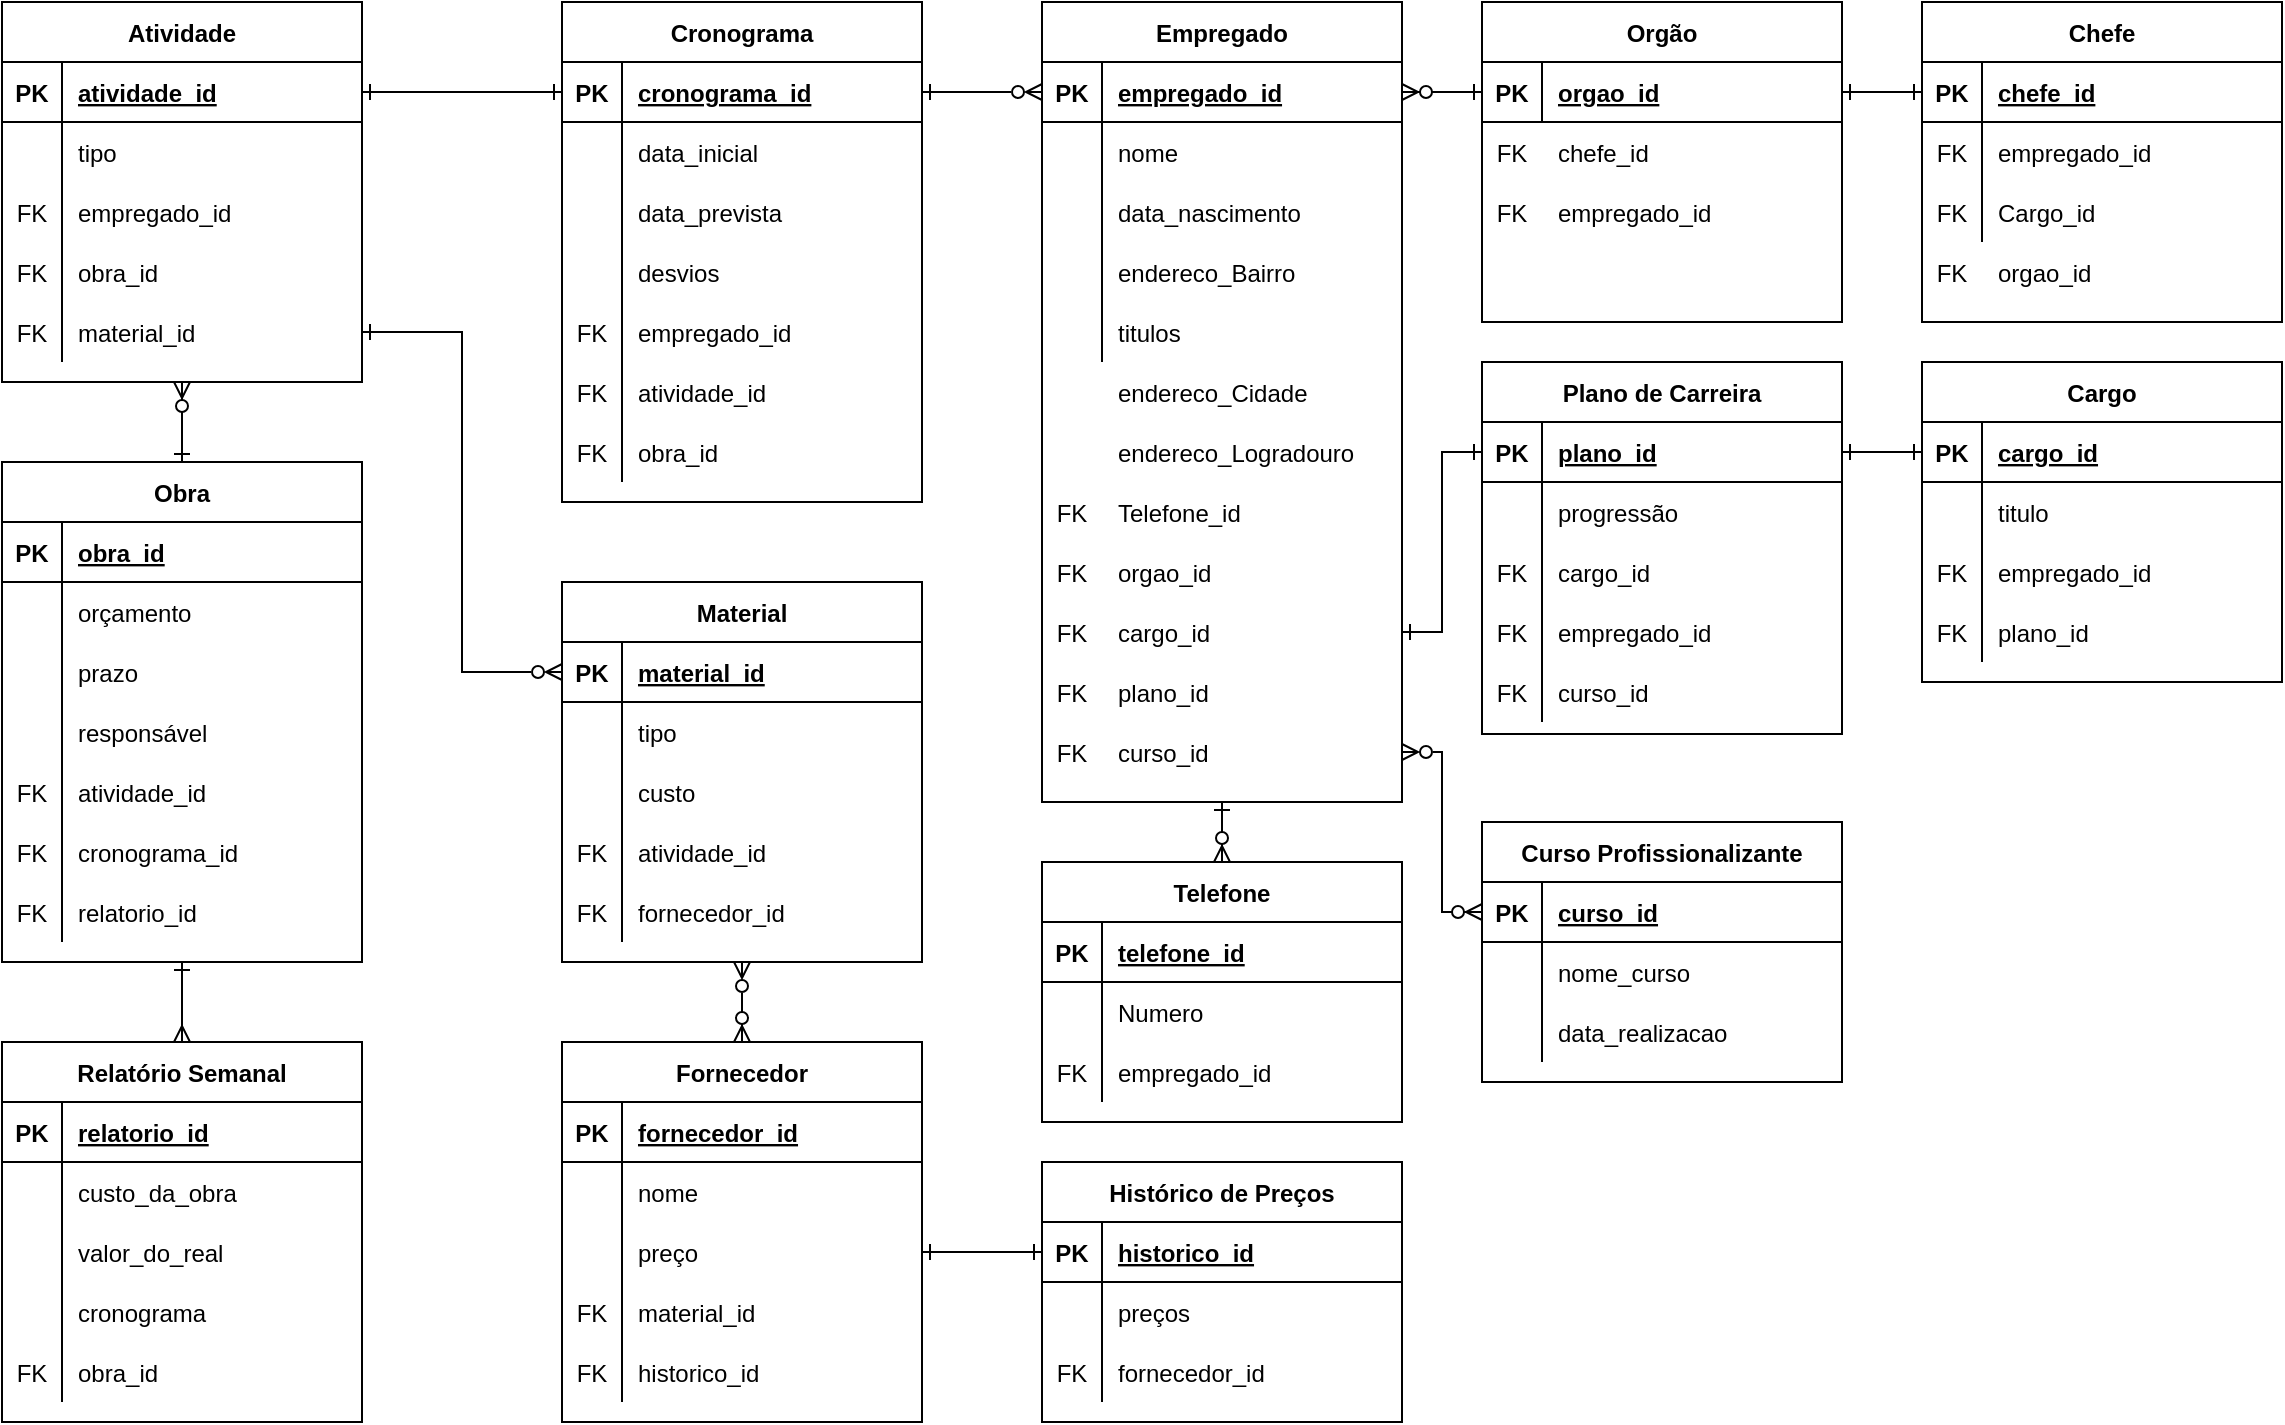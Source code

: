 <mxfile version="15.4.3" type="github">
  <diagram id="XuMGc6kauEwP0xBruHN6" name="Page-1">
    <mxGraphModel dx="1102" dy="607" grid="1" gridSize="10" guides="1" tooltips="1" connect="1" arrows="1" fold="1" page="1" pageScale="1" pageWidth="1169" pageHeight="827" math="0" shadow="0">
      <root>
        <mxCell id="0" />
        <mxCell id="1" parent="0" />
        <mxCell id="fsgz1HRYoz0x8cUBC16A-72" value="Chefe" style="shape=table;startSize=30;container=1;collapsible=1;childLayout=tableLayout;fixedRows=1;rowLines=0;fontStyle=1;align=center;resizeLast=1;" vertex="1" parent="1">
          <mxGeometry x="980" y="10" width="180" height="160" as="geometry" />
        </mxCell>
        <mxCell id="fsgz1HRYoz0x8cUBC16A-73" value="" style="shape=partialRectangle;collapsible=0;dropTarget=0;pointerEvents=0;fillColor=none;top=0;left=0;bottom=1;right=0;points=[[0,0.5],[1,0.5]];portConstraint=eastwest;" vertex="1" parent="fsgz1HRYoz0x8cUBC16A-72">
          <mxGeometry y="30" width="180" height="30" as="geometry" />
        </mxCell>
        <mxCell id="fsgz1HRYoz0x8cUBC16A-74" value="PK" style="shape=partialRectangle;connectable=0;fillColor=none;top=0;left=0;bottom=0;right=0;fontStyle=1;overflow=hidden;" vertex="1" parent="fsgz1HRYoz0x8cUBC16A-73">
          <mxGeometry width="30" height="30" as="geometry">
            <mxRectangle width="30" height="30" as="alternateBounds" />
          </mxGeometry>
        </mxCell>
        <mxCell id="fsgz1HRYoz0x8cUBC16A-75" value="chefe_id" style="shape=partialRectangle;connectable=0;fillColor=none;top=0;left=0;bottom=0;right=0;align=left;spacingLeft=6;fontStyle=5;overflow=hidden;" vertex="1" parent="fsgz1HRYoz0x8cUBC16A-73">
          <mxGeometry x="30" width="150" height="30" as="geometry">
            <mxRectangle width="150" height="30" as="alternateBounds" />
          </mxGeometry>
        </mxCell>
        <mxCell id="fsgz1HRYoz0x8cUBC16A-76" value="" style="shape=partialRectangle;collapsible=0;dropTarget=0;pointerEvents=0;fillColor=none;top=0;left=0;bottom=0;right=0;points=[[0,0.5],[1,0.5]];portConstraint=eastwest;" vertex="1" parent="fsgz1HRYoz0x8cUBC16A-72">
          <mxGeometry y="60" width="180" height="30" as="geometry" />
        </mxCell>
        <mxCell id="fsgz1HRYoz0x8cUBC16A-77" value="FK" style="shape=partialRectangle;connectable=0;fillColor=none;top=0;left=0;bottom=0;right=0;editable=1;overflow=hidden;" vertex="1" parent="fsgz1HRYoz0x8cUBC16A-76">
          <mxGeometry width="30" height="30" as="geometry">
            <mxRectangle width="30" height="30" as="alternateBounds" />
          </mxGeometry>
        </mxCell>
        <mxCell id="fsgz1HRYoz0x8cUBC16A-78" value="empregado_id" style="shape=partialRectangle;connectable=0;fillColor=none;top=0;left=0;bottom=0;right=0;align=left;spacingLeft=6;overflow=hidden;" vertex="1" parent="fsgz1HRYoz0x8cUBC16A-76">
          <mxGeometry x="30" width="150" height="30" as="geometry">
            <mxRectangle width="150" height="30" as="alternateBounds" />
          </mxGeometry>
        </mxCell>
        <mxCell id="fsgz1HRYoz0x8cUBC16A-82" value="" style="shape=partialRectangle;collapsible=0;dropTarget=0;pointerEvents=0;fillColor=none;top=0;left=0;bottom=0;right=0;points=[[0,0.5],[1,0.5]];portConstraint=eastwest;" vertex="1" parent="fsgz1HRYoz0x8cUBC16A-72">
          <mxGeometry y="90" width="180" height="30" as="geometry" />
        </mxCell>
        <mxCell id="fsgz1HRYoz0x8cUBC16A-83" value="FK" style="shape=partialRectangle;connectable=0;fillColor=none;top=0;left=0;bottom=0;right=0;editable=1;overflow=hidden;" vertex="1" parent="fsgz1HRYoz0x8cUBC16A-82">
          <mxGeometry width="30" height="30" as="geometry">
            <mxRectangle width="30" height="30" as="alternateBounds" />
          </mxGeometry>
        </mxCell>
        <mxCell id="fsgz1HRYoz0x8cUBC16A-84" value="Cargo_id" style="shape=partialRectangle;connectable=0;fillColor=none;top=0;left=0;bottom=0;right=0;align=left;spacingLeft=6;overflow=hidden;" vertex="1" parent="fsgz1HRYoz0x8cUBC16A-82">
          <mxGeometry x="30" width="150" height="30" as="geometry">
            <mxRectangle width="150" height="30" as="alternateBounds" />
          </mxGeometry>
        </mxCell>
        <mxCell id="fsgz1HRYoz0x8cUBC16A-87" value="Orgão" style="shape=table;startSize=30;container=1;collapsible=1;childLayout=tableLayout;fixedRows=1;rowLines=0;fontStyle=1;align=center;resizeLast=1;" vertex="1" parent="1">
          <mxGeometry x="760" y="10" width="180" height="160" as="geometry" />
        </mxCell>
        <mxCell id="fsgz1HRYoz0x8cUBC16A-88" value="" style="shape=partialRectangle;collapsible=0;dropTarget=0;pointerEvents=0;fillColor=none;top=0;left=0;bottom=1;right=0;points=[[0,0.5],[1,0.5]];portConstraint=eastwest;" vertex="1" parent="fsgz1HRYoz0x8cUBC16A-87">
          <mxGeometry y="30" width="180" height="30" as="geometry" />
        </mxCell>
        <mxCell id="fsgz1HRYoz0x8cUBC16A-89" value="PK" style="shape=partialRectangle;connectable=0;fillColor=none;top=0;left=0;bottom=0;right=0;fontStyle=1;overflow=hidden;" vertex="1" parent="fsgz1HRYoz0x8cUBC16A-88">
          <mxGeometry width="30" height="30" as="geometry">
            <mxRectangle width="30" height="30" as="alternateBounds" />
          </mxGeometry>
        </mxCell>
        <mxCell id="fsgz1HRYoz0x8cUBC16A-90" value="orgao_id" style="shape=partialRectangle;connectable=0;fillColor=none;top=0;left=0;bottom=0;right=0;align=left;spacingLeft=6;fontStyle=5;overflow=hidden;" vertex="1" parent="fsgz1HRYoz0x8cUBC16A-88">
          <mxGeometry x="30" width="150" height="30" as="geometry">
            <mxRectangle width="150" height="30" as="alternateBounds" />
          </mxGeometry>
        </mxCell>
        <mxCell id="fsgz1HRYoz0x8cUBC16A-102" value="" style="fontSize=12;html=1;endArrow=ERone;startArrow=ERone;rounded=0;verticalAlign=middle;entryX=1;entryY=0.5;entryDx=0;entryDy=0;exitX=0;exitY=0.5;exitDx=0;exitDy=0;startFill=0;endFill=0;" edge="1" parent="1" source="fsgz1HRYoz0x8cUBC16A-73" target="fsgz1HRYoz0x8cUBC16A-88">
          <mxGeometry width="100" height="100" relative="1" as="geometry">
            <mxPoint x="680" y="300" as="sourcePoint" />
            <mxPoint x="780" y="200" as="targetPoint" />
          </mxGeometry>
        </mxCell>
        <mxCell id="fsgz1HRYoz0x8cUBC16A-104" style="edgeStyle=none;rounded=0;orthogonalLoop=1;jettySize=auto;html=1;entryX=0;entryY=0.5;entryDx=0;entryDy=0;startArrow=ERzeroToMany;startFill=1;endArrow=ERone;endFill=0;verticalAlign=middle;exitX=1;exitY=0.5;exitDx=0;exitDy=0;" edge="1" parent="1" source="fsgz1HRYoz0x8cUBC16A-60" target="fsgz1HRYoz0x8cUBC16A-88">
          <mxGeometry relative="1" as="geometry" />
        </mxCell>
        <mxCell id="fsgz1HRYoz0x8cUBC16A-131" value="Cargo" style="shape=table;startSize=30;container=1;collapsible=1;childLayout=tableLayout;fixedRows=1;rowLines=0;fontStyle=1;align=center;resizeLast=1;" vertex="1" parent="1">
          <mxGeometry x="980" y="190" width="180" height="160" as="geometry" />
        </mxCell>
        <mxCell id="fsgz1HRYoz0x8cUBC16A-132" value="" style="shape=partialRectangle;collapsible=0;dropTarget=0;pointerEvents=0;fillColor=none;top=0;left=0;bottom=1;right=0;points=[[0,0.5],[1,0.5]];portConstraint=eastwest;" vertex="1" parent="fsgz1HRYoz0x8cUBC16A-131">
          <mxGeometry y="30" width="180" height="30" as="geometry" />
        </mxCell>
        <mxCell id="fsgz1HRYoz0x8cUBC16A-133" value="PK" style="shape=partialRectangle;connectable=0;fillColor=none;top=0;left=0;bottom=0;right=0;fontStyle=1;overflow=hidden;" vertex="1" parent="fsgz1HRYoz0x8cUBC16A-132">
          <mxGeometry width="30" height="30" as="geometry">
            <mxRectangle width="30" height="30" as="alternateBounds" />
          </mxGeometry>
        </mxCell>
        <mxCell id="fsgz1HRYoz0x8cUBC16A-134" value="cargo_id" style="shape=partialRectangle;connectable=0;fillColor=none;top=0;left=0;bottom=0;right=0;align=left;spacingLeft=6;fontStyle=5;overflow=hidden;" vertex="1" parent="fsgz1HRYoz0x8cUBC16A-132">
          <mxGeometry x="30" width="150" height="30" as="geometry">
            <mxRectangle width="150" height="30" as="alternateBounds" />
          </mxGeometry>
        </mxCell>
        <mxCell id="fsgz1HRYoz0x8cUBC16A-135" value="" style="shape=partialRectangle;collapsible=0;dropTarget=0;pointerEvents=0;fillColor=none;top=0;left=0;bottom=0;right=0;points=[[0,0.5],[1,0.5]];portConstraint=eastwest;" vertex="1" parent="fsgz1HRYoz0x8cUBC16A-131">
          <mxGeometry y="60" width="180" height="30" as="geometry" />
        </mxCell>
        <mxCell id="fsgz1HRYoz0x8cUBC16A-136" value="" style="shape=partialRectangle;connectable=0;fillColor=none;top=0;left=0;bottom=0;right=0;editable=1;overflow=hidden;" vertex="1" parent="fsgz1HRYoz0x8cUBC16A-135">
          <mxGeometry width="30" height="30" as="geometry">
            <mxRectangle width="30" height="30" as="alternateBounds" />
          </mxGeometry>
        </mxCell>
        <mxCell id="fsgz1HRYoz0x8cUBC16A-137" value="titulo" style="shape=partialRectangle;connectable=0;fillColor=none;top=0;left=0;bottom=0;right=0;align=left;spacingLeft=6;overflow=hidden;" vertex="1" parent="fsgz1HRYoz0x8cUBC16A-135">
          <mxGeometry x="30" width="150" height="30" as="geometry">
            <mxRectangle width="150" height="30" as="alternateBounds" />
          </mxGeometry>
        </mxCell>
        <mxCell id="fsgz1HRYoz0x8cUBC16A-351" value="" style="shape=partialRectangle;collapsible=0;dropTarget=0;pointerEvents=0;fillColor=none;top=0;left=0;bottom=0;right=0;points=[[0,0.5],[1,0.5]];portConstraint=eastwest;" vertex="1" parent="fsgz1HRYoz0x8cUBC16A-131">
          <mxGeometry y="90" width="180" height="30" as="geometry" />
        </mxCell>
        <mxCell id="fsgz1HRYoz0x8cUBC16A-352" value="FK" style="shape=partialRectangle;connectable=0;fillColor=none;top=0;left=0;bottom=0;right=0;editable=1;overflow=hidden;" vertex="1" parent="fsgz1HRYoz0x8cUBC16A-351">
          <mxGeometry width="30" height="30" as="geometry">
            <mxRectangle width="30" height="30" as="alternateBounds" />
          </mxGeometry>
        </mxCell>
        <mxCell id="fsgz1HRYoz0x8cUBC16A-353" value="empregado_id" style="shape=partialRectangle;connectable=0;fillColor=none;top=0;left=0;bottom=0;right=0;align=left;spacingLeft=6;overflow=hidden;" vertex="1" parent="fsgz1HRYoz0x8cUBC16A-351">
          <mxGeometry x="30" width="150" height="30" as="geometry">
            <mxRectangle width="150" height="30" as="alternateBounds" />
          </mxGeometry>
        </mxCell>
        <mxCell id="fsgz1HRYoz0x8cUBC16A-402" value="" style="shape=partialRectangle;collapsible=0;dropTarget=0;pointerEvents=0;fillColor=none;top=0;left=0;bottom=0;right=0;points=[[0,0.5],[1,0.5]];portConstraint=eastwest;" vertex="1" parent="fsgz1HRYoz0x8cUBC16A-131">
          <mxGeometry y="120" width="180" height="30" as="geometry" />
        </mxCell>
        <mxCell id="fsgz1HRYoz0x8cUBC16A-403" value="FK" style="shape=partialRectangle;connectable=0;fillColor=none;top=0;left=0;bottom=0;right=0;editable=1;overflow=hidden;" vertex="1" parent="fsgz1HRYoz0x8cUBC16A-402">
          <mxGeometry width="30" height="30" as="geometry">
            <mxRectangle width="30" height="30" as="alternateBounds" />
          </mxGeometry>
        </mxCell>
        <mxCell id="fsgz1HRYoz0x8cUBC16A-404" value="plano_id" style="shape=partialRectangle;connectable=0;fillColor=none;top=0;left=0;bottom=0;right=0;align=left;spacingLeft=6;overflow=hidden;" vertex="1" parent="fsgz1HRYoz0x8cUBC16A-402">
          <mxGeometry x="30" width="150" height="30" as="geometry">
            <mxRectangle width="150" height="30" as="alternateBounds" />
          </mxGeometry>
        </mxCell>
        <mxCell id="fsgz1HRYoz0x8cUBC16A-148" value="" style="shape=partialRectangle;collapsible=0;dropTarget=0;pointerEvents=0;fillColor=none;top=0;left=0;bottom=0;right=0;points=[[0,0.5],[1,0.5]];portConstraint=eastwest;" vertex="1" parent="1">
          <mxGeometry x="980" y="130" width="180" height="30" as="geometry" />
        </mxCell>
        <mxCell id="fsgz1HRYoz0x8cUBC16A-149" value="FK" style="shape=partialRectangle;connectable=0;fillColor=none;top=0;left=0;bottom=0;right=0;editable=1;overflow=hidden;" vertex="1" parent="fsgz1HRYoz0x8cUBC16A-148">
          <mxGeometry width="30" height="30" as="geometry">
            <mxRectangle width="30" height="30" as="alternateBounds" />
          </mxGeometry>
        </mxCell>
        <mxCell id="fsgz1HRYoz0x8cUBC16A-150" value="orgao_id" style="shape=partialRectangle;connectable=0;fillColor=none;top=0;left=0;bottom=0;right=0;align=left;spacingLeft=6;overflow=hidden;" vertex="1" parent="fsgz1HRYoz0x8cUBC16A-148">
          <mxGeometry x="30" width="150" height="30" as="geometry">
            <mxRectangle width="150" height="30" as="alternateBounds" />
          </mxGeometry>
        </mxCell>
        <mxCell id="fsgz1HRYoz0x8cUBC16A-174" value="Obra" style="shape=table;startSize=30;container=1;collapsible=1;childLayout=tableLayout;fixedRows=1;rowLines=0;fontStyle=1;align=center;resizeLast=1;" vertex="1" parent="1">
          <mxGeometry x="20" y="240" width="180" height="250" as="geometry" />
        </mxCell>
        <mxCell id="fsgz1HRYoz0x8cUBC16A-175" value="" style="shape=partialRectangle;collapsible=0;dropTarget=0;pointerEvents=0;fillColor=none;top=0;left=0;bottom=1;right=0;points=[[0,0.5],[1,0.5]];portConstraint=eastwest;" vertex="1" parent="fsgz1HRYoz0x8cUBC16A-174">
          <mxGeometry y="30" width="180" height="30" as="geometry" />
        </mxCell>
        <mxCell id="fsgz1HRYoz0x8cUBC16A-176" value="PK" style="shape=partialRectangle;connectable=0;fillColor=none;top=0;left=0;bottom=0;right=0;fontStyle=1;overflow=hidden;" vertex="1" parent="fsgz1HRYoz0x8cUBC16A-175">
          <mxGeometry width="30" height="30" as="geometry">
            <mxRectangle width="30" height="30" as="alternateBounds" />
          </mxGeometry>
        </mxCell>
        <mxCell id="fsgz1HRYoz0x8cUBC16A-177" value="obra_id" style="shape=partialRectangle;connectable=0;fillColor=none;top=0;left=0;bottom=0;right=0;align=left;spacingLeft=6;fontStyle=5;overflow=hidden;" vertex="1" parent="fsgz1HRYoz0x8cUBC16A-175">
          <mxGeometry x="30" width="150" height="30" as="geometry">
            <mxRectangle width="150" height="30" as="alternateBounds" />
          </mxGeometry>
        </mxCell>
        <mxCell id="fsgz1HRYoz0x8cUBC16A-318" value="" style="shape=partialRectangle;collapsible=0;dropTarget=0;pointerEvents=0;fillColor=none;top=0;left=0;bottom=0;right=0;points=[[0,0.5],[1,0.5]];portConstraint=eastwest;" vertex="1" parent="fsgz1HRYoz0x8cUBC16A-174">
          <mxGeometry y="60" width="180" height="30" as="geometry" />
        </mxCell>
        <mxCell id="fsgz1HRYoz0x8cUBC16A-319" value="" style="shape=partialRectangle;connectable=0;fillColor=none;top=0;left=0;bottom=0;right=0;editable=1;overflow=hidden;" vertex="1" parent="fsgz1HRYoz0x8cUBC16A-318">
          <mxGeometry width="30" height="30" as="geometry">
            <mxRectangle width="30" height="30" as="alternateBounds" />
          </mxGeometry>
        </mxCell>
        <mxCell id="fsgz1HRYoz0x8cUBC16A-320" value="orçamento" style="shape=partialRectangle;connectable=0;fillColor=none;top=0;left=0;bottom=0;right=0;align=left;spacingLeft=6;overflow=hidden;" vertex="1" parent="fsgz1HRYoz0x8cUBC16A-318">
          <mxGeometry x="30" width="150" height="30" as="geometry">
            <mxRectangle width="150" height="30" as="alternateBounds" />
          </mxGeometry>
        </mxCell>
        <mxCell id="fsgz1HRYoz0x8cUBC16A-321" value="" style="shape=partialRectangle;collapsible=0;dropTarget=0;pointerEvents=0;fillColor=none;top=0;left=0;bottom=0;right=0;points=[[0,0.5],[1,0.5]];portConstraint=eastwest;" vertex="1" parent="fsgz1HRYoz0x8cUBC16A-174">
          <mxGeometry y="90" width="180" height="30" as="geometry" />
        </mxCell>
        <mxCell id="fsgz1HRYoz0x8cUBC16A-322" value="" style="shape=partialRectangle;connectable=0;fillColor=none;top=0;left=0;bottom=0;right=0;editable=1;overflow=hidden;" vertex="1" parent="fsgz1HRYoz0x8cUBC16A-321">
          <mxGeometry width="30" height="30" as="geometry">
            <mxRectangle width="30" height="30" as="alternateBounds" />
          </mxGeometry>
        </mxCell>
        <mxCell id="fsgz1HRYoz0x8cUBC16A-323" value="prazo" style="shape=partialRectangle;connectable=0;fillColor=none;top=0;left=0;bottom=0;right=0;align=left;spacingLeft=6;overflow=hidden;" vertex="1" parent="fsgz1HRYoz0x8cUBC16A-321">
          <mxGeometry x="30" width="150" height="30" as="geometry">
            <mxRectangle width="150" height="30" as="alternateBounds" />
          </mxGeometry>
        </mxCell>
        <mxCell id="fsgz1HRYoz0x8cUBC16A-324" value="" style="shape=partialRectangle;collapsible=0;dropTarget=0;pointerEvents=0;fillColor=none;top=0;left=0;bottom=0;right=0;points=[[0,0.5],[1,0.5]];portConstraint=eastwest;" vertex="1" parent="fsgz1HRYoz0x8cUBC16A-174">
          <mxGeometry y="120" width="180" height="30" as="geometry" />
        </mxCell>
        <mxCell id="fsgz1HRYoz0x8cUBC16A-325" value="" style="shape=partialRectangle;connectable=0;fillColor=none;top=0;left=0;bottom=0;right=0;editable=1;overflow=hidden;" vertex="1" parent="fsgz1HRYoz0x8cUBC16A-324">
          <mxGeometry width="30" height="30" as="geometry">
            <mxRectangle width="30" height="30" as="alternateBounds" />
          </mxGeometry>
        </mxCell>
        <mxCell id="fsgz1HRYoz0x8cUBC16A-326" value="responsável" style="shape=partialRectangle;connectable=0;fillColor=none;top=0;left=0;bottom=0;right=0;align=left;spacingLeft=6;overflow=hidden;" vertex="1" parent="fsgz1HRYoz0x8cUBC16A-324">
          <mxGeometry x="30" width="150" height="30" as="geometry">
            <mxRectangle width="150" height="30" as="alternateBounds" />
          </mxGeometry>
        </mxCell>
        <mxCell id="fsgz1HRYoz0x8cUBC16A-181" value="" style="shape=partialRectangle;collapsible=0;dropTarget=0;pointerEvents=0;fillColor=none;top=0;left=0;bottom=0;right=0;points=[[0,0.5],[1,0.5]];portConstraint=eastwest;" vertex="1" parent="fsgz1HRYoz0x8cUBC16A-174">
          <mxGeometry y="150" width="180" height="30" as="geometry" />
        </mxCell>
        <mxCell id="fsgz1HRYoz0x8cUBC16A-182" value="FK" style="shape=partialRectangle;connectable=0;fillColor=none;top=0;left=0;bottom=0;right=0;editable=1;overflow=hidden;" vertex="1" parent="fsgz1HRYoz0x8cUBC16A-181">
          <mxGeometry width="30" height="30" as="geometry">
            <mxRectangle width="30" height="30" as="alternateBounds" />
          </mxGeometry>
        </mxCell>
        <mxCell id="fsgz1HRYoz0x8cUBC16A-183" value="atividade_id" style="shape=partialRectangle;connectable=0;fillColor=none;top=0;left=0;bottom=0;right=0;align=left;spacingLeft=6;overflow=hidden;" vertex="1" parent="fsgz1HRYoz0x8cUBC16A-181">
          <mxGeometry x="30" width="150" height="30" as="geometry">
            <mxRectangle width="150" height="30" as="alternateBounds" />
          </mxGeometry>
        </mxCell>
        <mxCell id="fsgz1HRYoz0x8cUBC16A-366" value="" style="shape=partialRectangle;collapsible=0;dropTarget=0;pointerEvents=0;fillColor=none;top=0;left=0;bottom=0;right=0;points=[[0,0.5],[1,0.5]];portConstraint=eastwest;" vertex="1" parent="fsgz1HRYoz0x8cUBC16A-174">
          <mxGeometry y="180" width="180" height="30" as="geometry" />
        </mxCell>
        <mxCell id="fsgz1HRYoz0x8cUBC16A-367" value="FK" style="shape=partialRectangle;connectable=0;fillColor=none;top=0;left=0;bottom=0;right=0;editable=1;overflow=hidden;" vertex="1" parent="fsgz1HRYoz0x8cUBC16A-366">
          <mxGeometry width="30" height="30" as="geometry">
            <mxRectangle width="30" height="30" as="alternateBounds" />
          </mxGeometry>
        </mxCell>
        <mxCell id="fsgz1HRYoz0x8cUBC16A-368" value="cronograma_id" style="shape=partialRectangle;connectable=0;fillColor=none;top=0;left=0;bottom=0;right=0;align=left;spacingLeft=6;overflow=hidden;" vertex="1" parent="fsgz1HRYoz0x8cUBC16A-366">
          <mxGeometry x="30" width="150" height="30" as="geometry">
            <mxRectangle width="150" height="30" as="alternateBounds" />
          </mxGeometry>
        </mxCell>
        <mxCell id="fsgz1HRYoz0x8cUBC16A-369" value="" style="shape=partialRectangle;collapsible=0;dropTarget=0;pointerEvents=0;fillColor=none;top=0;left=0;bottom=0;right=0;points=[[0,0.5],[1,0.5]];portConstraint=eastwest;" vertex="1" parent="fsgz1HRYoz0x8cUBC16A-174">
          <mxGeometry y="210" width="180" height="30" as="geometry" />
        </mxCell>
        <mxCell id="fsgz1HRYoz0x8cUBC16A-370" value="FK" style="shape=partialRectangle;connectable=0;fillColor=none;top=0;left=0;bottom=0;right=0;editable=1;overflow=hidden;" vertex="1" parent="fsgz1HRYoz0x8cUBC16A-369">
          <mxGeometry width="30" height="30" as="geometry">
            <mxRectangle width="30" height="30" as="alternateBounds" />
          </mxGeometry>
        </mxCell>
        <mxCell id="fsgz1HRYoz0x8cUBC16A-371" value="relatorio_id" style="shape=partialRectangle;connectable=0;fillColor=none;top=0;left=0;bottom=0;right=0;align=left;spacingLeft=6;overflow=hidden;" vertex="1" parent="fsgz1HRYoz0x8cUBC16A-369">
          <mxGeometry x="30" width="150" height="30" as="geometry">
            <mxRectangle width="150" height="30" as="alternateBounds" />
          </mxGeometry>
        </mxCell>
        <mxCell id="fsgz1HRYoz0x8cUBC16A-201" value="Cronograma" style="shape=table;startSize=30;container=1;collapsible=1;childLayout=tableLayout;fixedRows=1;rowLines=0;fontStyle=1;align=center;resizeLast=1;" vertex="1" parent="1">
          <mxGeometry x="300" y="10" width="180" height="250" as="geometry" />
        </mxCell>
        <mxCell id="fsgz1HRYoz0x8cUBC16A-202" value="" style="shape=partialRectangle;collapsible=0;dropTarget=0;pointerEvents=0;fillColor=none;top=0;left=0;bottom=1;right=0;points=[[0,0.5],[1,0.5]];portConstraint=eastwest;" vertex="1" parent="fsgz1HRYoz0x8cUBC16A-201">
          <mxGeometry y="30" width="180" height="30" as="geometry" />
        </mxCell>
        <mxCell id="fsgz1HRYoz0x8cUBC16A-203" value="PK" style="shape=partialRectangle;connectable=0;fillColor=none;top=0;left=0;bottom=0;right=0;fontStyle=1;overflow=hidden;" vertex="1" parent="fsgz1HRYoz0x8cUBC16A-202">
          <mxGeometry width="30" height="30" as="geometry">
            <mxRectangle width="30" height="30" as="alternateBounds" />
          </mxGeometry>
        </mxCell>
        <mxCell id="fsgz1HRYoz0x8cUBC16A-204" value="cronograma_id" style="shape=partialRectangle;connectable=0;fillColor=none;top=0;left=0;bottom=0;right=0;align=left;spacingLeft=6;fontStyle=5;overflow=hidden;" vertex="1" parent="fsgz1HRYoz0x8cUBC16A-202">
          <mxGeometry x="30" width="150" height="30" as="geometry">
            <mxRectangle width="150" height="30" as="alternateBounds" />
          </mxGeometry>
        </mxCell>
        <mxCell id="fsgz1HRYoz0x8cUBC16A-208" value="" style="shape=partialRectangle;collapsible=0;dropTarget=0;pointerEvents=0;fillColor=none;top=0;left=0;bottom=0;right=0;points=[[0,0.5],[1,0.5]];portConstraint=eastwest;" vertex="1" parent="fsgz1HRYoz0x8cUBC16A-201">
          <mxGeometry y="60" width="180" height="30" as="geometry" />
        </mxCell>
        <mxCell id="fsgz1HRYoz0x8cUBC16A-209" value="" style="shape=partialRectangle;connectable=0;fillColor=none;top=0;left=0;bottom=0;right=0;editable=1;overflow=hidden;" vertex="1" parent="fsgz1HRYoz0x8cUBC16A-208">
          <mxGeometry width="30" height="30" as="geometry">
            <mxRectangle width="30" height="30" as="alternateBounds" />
          </mxGeometry>
        </mxCell>
        <mxCell id="fsgz1HRYoz0x8cUBC16A-210" value="data_inicial" style="shape=partialRectangle;connectable=0;fillColor=none;top=0;left=0;bottom=0;right=0;align=left;spacingLeft=6;overflow=hidden;" vertex="1" parent="fsgz1HRYoz0x8cUBC16A-208">
          <mxGeometry x="30" width="150" height="30" as="geometry">
            <mxRectangle width="150" height="30" as="alternateBounds" />
          </mxGeometry>
        </mxCell>
        <mxCell id="fsgz1HRYoz0x8cUBC16A-211" value="" style="shape=partialRectangle;collapsible=0;dropTarget=0;pointerEvents=0;fillColor=none;top=0;left=0;bottom=0;right=0;points=[[0,0.5],[1,0.5]];portConstraint=eastwest;" vertex="1" parent="fsgz1HRYoz0x8cUBC16A-201">
          <mxGeometry y="90" width="180" height="30" as="geometry" />
        </mxCell>
        <mxCell id="fsgz1HRYoz0x8cUBC16A-212" value="" style="shape=partialRectangle;connectable=0;fillColor=none;top=0;left=0;bottom=0;right=0;editable=1;overflow=hidden;" vertex="1" parent="fsgz1HRYoz0x8cUBC16A-211">
          <mxGeometry width="30" height="30" as="geometry">
            <mxRectangle width="30" height="30" as="alternateBounds" />
          </mxGeometry>
        </mxCell>
        <mxCell id="fsgz1HRYoz0x8cUBC16A-213" value="data_prevista" style="shape=partialRectangle;connectable=0;fillColor=none;top=0;left=0;bottom=0;right=0;align=left;spacingLeft=6;overflow=hidden;" vertex="1" parent="fsgz1HRYoz0x8cUBC16A-211">
          <mxGeometry x="30" width="150" height="30" as="geometry">
            <mxRectangle width="150" height="30" as="alternateBounds" />
          </mxGeometry>
        </mxCell>
        <mxCell id="fsgz1HRYoz0x8cUBC16A-341" value="" style="shape=partialRectangle;collapsible=0;dropTarget=0;pointerEvents=0;fillColor=none;top=0;left=0;bottom=0;right=0;points=[[0,0.5],[1,0.5]];portConstraint=eastwest;" vertex="1" parent="fsgz1HRYoz0x8cUBC16A-201">
          <mxGeometry y="120" width="180" height="30" as="geometry" />
        </mxCell>
        <mxCell id="fsgz1HRYoz0x8cUBC16A-342" value="" style="shape=partialRectangle;connectable=0;fillColor=none;top=0;left=0;bottom=0;right=0;editable=1;overflow=hidden;" vertex="1" parent="fsgz1HRYoz0x8cUBC16A-341">
          <mxGeometry width="30" height="30" as="geometry">
            <mxRectangle width="30" height="30" as="alternateBounds" />
          </mxGeometry>
        </mxCell>
        <mxCell id="fsgz1HRYoz0x8cUBC16A-343" value="desvios" style="shape=partialRectangle;connectable=0;fillColor=none;top=0;left=0;bottom=0;right=0;align=left;spacingLeft=6;overflow=hidden;" vertex="1" parent="fsgz1HRYoz0x8cUBC16A-341">
          <mxGeometry x="30" width="150" height="30" as="geometry">
            <mxRectangle width="150" height="30" as="alternateBounds" />
          </mxGeometry>
        </mxCell>
        <mxCell id="fsgz1HRYoz0x8cUBC16A-393" value="" style="shape=partialRectangle;collapsible=0;dropTarget=0;pointerEvents=0;fillColor=none;top=0;left=0;bottom=0;right=0;points=[[0,0.5],[1,0.5]];portConstraint=eastwest;" vertex="1" parent="fsgz1HRYoz0x8cUBC16A-201">
          <mxGeometry y="150" width="180" height="30" as="geometry" />
        </mxCell>
        <mxCell id="fsgz1HRYoz0x8cUBC16A-394" value="FK" style="shape=partialRectangle;connectable=0;fillColor=none;top=0;left=0;bottom=0;right=0;editable=1;overflow=hidden;" vertex="1" parent="fsgz1HRYoz0x8cUBC16A-393">
          <mxGeometry width="30" height="30" as="geometry">
            <mxRectangle width="30" height="30" as="alternateBounds" />
          </mxGeometry>
        </mxCell>
        <mxCell id="fsgz1HRYoz0x8cUBC16A-395" value="empregado_id" style="shape=partialRectangle;connectable=0;fillColor=none;top=0;left=0;bottom=0;right=0;align=left;spacingLeft=6;overflow=hidden;" vertex="1" parent="fsgz1HRYoz0x8cUBC16A-393">
          <mxGeometry x="30" width="150" height="30" as="geometry">
            <mxRectangle width="150" height="30" as="alternateBounds" />
          </mxGeometry>
        </mxCell>
        <mxCell id="fsgz1HRYoz0x8cUBC16A-396" value="" style="shape=partialRectangle;collapsible=0;dropTarget=0;pointerEvents=0;fillColor=none;top=0;left=0;bottom=0;right=0;points=[[0,0.5],[1,0.5]];portConstraint=eastwest;" vertex="1" parent="fsgz1HRYoz0x8cUBC16A-201">
          <mxGeometry y="180" width="180" height="30" as="geometry" />
        </mxCell>
        <mxCell id="fsgz1HRYoz0x8cUBC16A-397" value="FK" style="shape=partialRectangle;connectable=0;fillColor=none;top=0;left=0;bottom=0;right=0;editable=1;overflow=hidden;" vertex="1" parent="fsgz1HRYoz0x8cUBC16A-396">
          <mxGeometry width="30" height="30" as="geometry">
            <mxRectangle width="30" height="30" as="alternateBounds" />
          </mxGeometry>
        </mxCell>
        <mxCell id="fsgz1HRYoz0x8cUBC16A-398" value="atividade_id" style="shape=partialRectangle;connectable=0;fillColor=none;top=0;left=0;bottom=0;right=0;align=left;spacingLeft=6;overflow=hidden;" vertex="1" parent="fsgz1HRYoz0x8cUBC16A-396">
          <mxGeometry x="30" width="150" height="30" as="geometry">
            <mxRectangle width="150" height="30" as="alternateBounds" />
          </mxGeometry>
        </mxCell>
        <mxCell id="fsgz1HRYoz0x8cUBC16A-421" value="" style="shape=partialRectangle;collapsible=0;dropTarget=0;pointerEvents=0;fillColor=none;top=0;left=0;bottom=0;right=0;points=[[0,0.5],[1,0.5]];portConstraint=eastwest;" vertex="1" parent="fsgz1HRYoz0x8cUBC16A-201">
          <mxGeometry y="210" width="180" height="30" as="geometry" />
        </mxCell>
        <mxCell id="fsgz1HRYoz0x8cUBC16A-422" value="FK" style="shape=partialRectangle;connectable=0;fillColor=none;top=0;left=0;bottom=0;right=0;editable=1;overflow=hidden;" vertex="1" parent="fsgz1HRYoz0x8cUBC16A-421">
          <mxGeometry width="30" height="30" as="geometry">
            <mxRectangle width="30" height="30" as="alternateBounds" />
          </mxGeometry>
        </mxCell>
        <mxCell id="fsgz1HRYoz0x8cUBC16A-423" value="obra_id" style="shape=partialRectangle;connectable=0;fillColor=none;top=0;left=0;bottom=0;right=0;align=left;spacingLeft=6;overflow=hidden;" vertex="1" parent="fsgz1HRYoz0x8cUBC16A-421">
          <mxGeometry x="30" width="150" height="30" as="geometry">
            <mxRectangle width="150" height="30" as="alternateBounds" />
          </mxGeometry>
        </mxCell>
        <mxCell id="fsgz1HRYoz0x8cUBC16A-237" style="edgeStyle=none;rounded=0;orthogonalLoop=1;jettySize=auto;html=1;exitX=0.5;exitY=0;exitDx=0;exitDy=0;entryX=0.5;entryY=1;entryDx=0;entryDy=0;startArrow=ERzeroToMany;startFill=1;endArrow=ERone;endFill=0;verticalAlign=middle;" edge="1" parent="1" source="fsgz1HRYoz0x8cUBC16A-267" target="fsgz1HRYoz0x8cUBC16A-59">
          <mxGeometry relative="1" as="geometry">
            <mxPoint x="540" y="610" as="sourcePoint" />
          </mxGeometry>
        </mxCell>
        <mxCell id="fsgz1HRYoz0x8cUBC16A-238" value="" style="group" vertex="1" connectable="0" parent="1">
          <mxGeometry x="20" y="10" width="180" height="180" as="geometry" />
        </mxCell>
        <mxCell id="fsgz1HRYoz0x8cUBC16A-187" value="Atividade" style="shape=table;startSize=30;container=1;collapsible=1;childLayout=tableLayout;fixedRows=1;rowLines=0;fontStyle=1;align=center;resizeLast=1;" vertex="1" parent="fsgz1HRYoz0x8cUBC16A-238">
          <mxGeometry width="180" height="190" as="geometry" />
        </mxCell>
        <mxCell id="fsgz1HRYoz0x8cUBC16A-188" value="" style="shape=partialRectangle;collapsible=0;dropTarget=0;pointerEvents=0;fillColor=none;top=0;left=0;bottom=1;right=0;points=[[0,0.5],[1,0.5]];portConstraint=eastwest;" vertex="1" parent="fsgz1HRYoz0x8cUBC16A-187">
          <mxGeometry y="30" width="180" height="30" as="geometry" />
        </mxCell>
        <mxCell id="fsgz1HRYoz0x8cUBC16A-189" value="PK" style="shape=partialRectangle;connectable=0;fillColor=none;top=0;left=0;bottom=0;right=0;fontStyle=1;overflow=hidden;" vertex="1" parent="fsgz1HRYoz0x8cUBC16A-188">
          <mxGeometry width="30" height="30" as="geometry">
            <mxRectangle width="30" height="30" as="alternateBounds" />
          </mxGeometry>
        </mxCell>
        <mxCell id="fsgz1HRYoz0x8cUBC16A-190" value="atividade_id" style="shape=partialRectangle;connectable=0;fillColor=none;top=0;left=0;bottom=0;right=0;align=left;spacingLeft=6;fontStyle=5;overflow=hidden;" vertex="1" parent="fsgz1HRYoz0x8cUBC16A-188">
          <mxGeometry x="30" width="150" height="30" as="geometry">
            <mxRectangle width="150" height="30" as="alternateBounds" />
          </mxGeometry>
        </mxCell>
        <mxCell id="fsgz1HRYoz0x8cUBC16A-399" value="" style="shape=partialRectangle;collapsible=0;dropTarget=0;pointerEvents=0;fillColor=none;top=0;left=0;bottom=0;right=0;points=[[0,0.5],[1,0.5]];portConstraint=eastwest;" vertex="1" parent="fsgz1HRYoz0x8cUBC16A-187">
          <mxGeometry y="60" width="180" height="30" as="geometry" />
        </mxCell>
        <mxCell id="fsgz1HRYoz0x8cUBC16A-400" value="" style="shape=partialRectangle;connectable=0;fillColor=none;top=0;left=0;bottom=0;right=0;editable=1;overflow=hidden;" vertex="1" parent="fsgz1HRYoz0x8cUBC16A-399">
          <mxGeometry width="30" height="30" as="geometry">
            <mxRectangle width="30" height="30" as="alternateBounds" />
          </mxGeometry>
        </mxCell>
        <mxCell id="fsgz1HRYoz0x8cUBC16A-401" value="tipo" style="shape=partialRectangle;connectable=0;fillColor=none;top=0;left=0;bottom=0;right=0;align=left;spacingLeft=6;overflow=hidden;" vertex="1" parent="fsgz1HRYoz0x8cUBC16A-399">
          <mxGeometry x="30" width="150" height="30" as="geometry">
            <mxRectangle width="150" height="30" as="alternateBounds" />
          </mxGeometry>
        </mxCell>
        <mxCell id="fsgz1HRYoz0x8cUBC16A-191" value="" style="shape=partialRectangle;collapsible=0;dropTarget=0;pointerEvents=0;fillColor=none;top=0;left=0;bottom=0;right=0;points=[[0,0.5],[1,0.5]];portConstraint=eastwest;" vertex="1" parent="fsgz1HRYoz0x8cUBC16A-187">
          <mxGeometry y="90" width="180" height="30" as="geometry" />
        </mxCell>
        <mxCell id="fsgz1HRYoz0x8cUBC16A-192" value="FK" style="shape=partialRectangle;connectable=0;fillColor=none;top=0;left=0;bottom=0;right=0;editable=1;overflow=hidden;" vertex="1" parent="fsgz1HRYoz0x8cUBC16A-191">
          <mxGeometry width="30" height="30" as="geometry">
            <mxRectangle width="30" height="30" as="alternateBounds" />
          </mxGeometry>
        </mxCell>
        <mxCell id="fsgz1HRYoz0x8cUBC16A-193" value="empregado_id" style="shape=partialRectangle;connectable=0;fillColor=none;top=0;left=0;bottom=0;right=0;align=left;spacingLeft=6;overflow=hidden;" vertex="1" parent="fsgz1HRYoz0x8cUBC16A-191">
          <mxGeometry x="30" width="150" height="30" as="geometry">
            <mxRectangle width="150" height="30" as="alternateBounds" />
          </mxGeometry>
        </mxCell>
        <mxCell id="fsgz1HRYoz0x8cUBC16A-194" value="" style="shape=partialRectangle;collapsible=0;dropTarget=0;pointerEvents=0;fillColor=none;top=0;left=0;bottom=0;right=0;points=[[0,0.5],[1,0.5]];portConstraint=eastwest;" vertex="1" parent="fsgz1HRYoz0x8cUBC16A-187">
          <mxGeometry y="120" width="180" height="30" as="geometry" />
        </mxCell>
        <mxCell id="fsgz1HRYoz0x8cUBC16A-195" value="FK" style="shape=partialRectangle;connectable=0;fillColor=none;top=0;left=0;bottom=0;right=0;editable=1;overflow=hidden;" vertex="1" parent="fsgz1HRYoz0x8cUBC16A-194">
          <mxGeometry width="30" height="30" as="geometry">
            <mxRectangle width="30" height="30" as="alternateBounds" />
          </mxGeometry>
        </mxCell>
        <mxCell id="fsgz1HRYoz0x8cUBC16A-196" value="obra_id" style="shape=partialRectangle;connectable=0;fillColor=none;top=0;left=0;bottom=0;right=0;align=left;spacingLeft=6;overflow=hidden;" vertex="1" parent="fsgz1HRYoz0x8cUBC16A-194">
          <mxGeometry x="30" width="150" height="30" as="geometry">
            <mxRectangle width="150" height="30" as="alternateBounds" />
          </mxGeometry>
        </mxCell>
        <mxCell id="fsgz1HRYoz0x8cUBC16A-345" value="" style="shape=partialRectangle;collapsible=0;dropTarget=0;pointerEvents=0;fillColor=none;top=0;left=0;bottom=0;right=0;points=[[0,0.5],[1,0.5]];portConstraint=eastwest;" vertex="1" parent="fsgz1HRYoz0x8cUBC16A-187">
          <mxGeometry y="150" width="180" height="30" as="geometry" />
        </mxCell>
        <mxCell id="fsgz1HRYoz0x8cUBC16A-346" value="FK" style="shape=partialRectangle;connectable=0;fillColor=none;top=0;left=0;bottom=0;right=0;editable=1;overflow=hidden;" vertex="1" parent="fsgz1HRYoz0x8cUBC16A-345">
          <mxGeometry width="30" height="30" as="geometry">
            <mxRectangle width="30" height="30" as="alternateBounds" />
          </mxGeometry>
        </mxCell>
        <mxCell id="fsgz1HRYoz0x8cUBC16A-347" value="material_id" style="shape=partialRectangle;connectable=0;fillColor=none;top=0;left=0;bottom=0;right=0;align=left;spacingLeft=6;overflow=hidden;" vertex="1" parent="fsgz1HRYoz0x8cUBC16A-345">
          <mxGeometry x="30" width="150" height="30" as="geometry">
            <mxRectangle width="150" height="30" as="alternateBounds" />
          </mxGeometry>
        </mxCell>
        <mxCell id="fsgz1HRYoz0x8cUBC16A-280" value="" style="edgeStyle=orthogonalEdgeStyle;rounded=0;orthogonalLoop=1;jettySize=auto;html=1;startArrow=ERone;startFill=0;endArrow=ERone;endFill=0;verticalAlign=middle;exitX=0;exitY=0.5;exitDx=0;exitDy=0;entryX=1;entryY=0.5;entryDx=0;entryDy=0;" edge="1" parent="1" source="fsgz1HRYoz0x8cUBC16A-255" target="fsgz1HRYoz0x8cUBC16A-218">
          <mxGeometry relative="1" as="geometry" />
        </mxCell>
        <mxCell id="fsgz1HRYoz0x8cUBC16A-281" style="rounded=0;orthogonalLoop=1;jettySize=auto;html=1;entryX=0;entryY=0.5;entryDx=0;entryDy=0;startArrow=ERone;startFill=0;endArrow=ERone;endFill=0;verticalAlign=middle;exitX=1;exitY=0.5;exitDx=0;exitDy=0;" edge="1" parent="1" source="fsgz1HRYoz0x8cUBC16A-255" target="fsgz1HRYoz0x8cUBC16A-132">
          <mxGeometry relative="1" as="geometry">
            <mxPoint x="950" y="200" as="sourcePoint" />
          </mxGeometry>
        </mxCell>
        <mxCell id="fsgz1HRYoz0x8cUBC16A-254" value="Plano de Carreira" style="shape=table;startSize=30;container=1;collapsible=1;childLayout=tableLayout;fixedRows=1;rowLines=0;fontStyle=1;align=center;resizeLast=1;" vertex="1" parent="1">
          <mxGeometry x="760" y="190" width="180" height="186" as="geometry" />
        </mxCell>
        <mxCell id="fsgz1HRYoz0x8cUBC16A-255" value="" style="shape=partialRectangle;collapsible=0;dropTarget=0;pointerEvents=0;fillColor=none;top=0;left=0;bottom=1;right=0;points=[[0,0.5],[1,0.5]];portConstraint=eastwest;" vertex="1" parent="fsgz1HRYoz0x8cUBC16A-254">
          <mxGeometry y="30" width="180" height="30" as="geometry" />
        </mxCell>
        <mxCell id="fsgz1HRYoz0x8cUBC16A-256" value="PK" style="shape=partialRectangle;connectable=0;fillColor=none;top=0;left=0;bottom=0;right=0;fontStyle=1;overflow=hidden;" vertex="1" parent="fsgz1HRYoz0x8cUBC16A-255">
          <mxGeometry width="30" height="30" as="geometry">
            <mxRectangle width="30" height="30" as="alternateBounds" />
          </mxGeometry>
        </mxCell>
        <mxCell id="fsgz1HRYoz0x8cUBC16A-257" value="plano_id" style="shape=partialRectangle;connectable=0;fillColor=none;top=0;left=0;bottom=0;right=0;align=left;spacingLeft=6;fontStyle=5;overflow=hidden;" vertex="1" parent="fsgz1HRYoz0x8cUBC16A-255">
          <mxGeometry x="30" width="150" height="30" as="geometry">
            <mxRectangle width="150" height="30" as="alternateBounds" />
          </mxGeometry>
        </mxCell>
        <mxCell id="fsgz1HRYoz0x8cUBC16A-427" value="" style="shape=partialRectangle;collapsible=0;dropTarget=0;pointerEvents=0;fillColor=none;top=0;left=0;bottom=0;right=0;points=[[0,0.5],[1,0.5]];portConstraint=eastwest;" vertex="1" parent="fsgz1HRYoz0x8cUBC16A-254">
          <mxGeometry y="60" width="180" height="30" as="geometry" />
        </mxCell>
        <mxCell id="fsgz1HRYoz0x8cUBC16A-428" value="" style="shape=partialRectangle;connectable=0;fillColor=none;top=0;left=0;bottom=0;right=0;editable=1;overflow=hidden;" vertex="1" parent="fsgz1HRYoz0x8cUBC16A-427">
          <mxGeometry width="30" height="30" as="geometry">
            <mxRectangle width="30" height="30" as="alternateBounds" />
          </mxGeometry>
        </mxCell>
        <mxCell id="fsgz1HRYoz0x8cUBC16A-429" value="progressão" style="shape=partialRectangle;connectable=0;fillColor=none;top=0;left=0;bottom=0;right=0;align=left;spacingLeft=6;overflow=hidden;" vertex="1" parent="fsgz1HRYoz0x8cUBC16A-427">
          <mxGeometry x="30" width="150" height="30" as="geometry">
            <mxRectangle width="150" height="30" as="alternateBounds" />
          </mxGeometry>
        </mxCell>
        <mxCell id="fsgz1HRYoz0x8cUBC16A-258" value="" style="shape=partialRectangle;collapsible=0;dropTarget=0;pointerEvents=0;fillColor=none;top=0;left=0;bottom=0;right=0;points=[[0,0.5],[1,0.5]];portConstraint=eastwest;" vertex="1" parent="fsgz1HRYoz0x8cUBC16A-254">
          <mxGeometry y="90" width="180" height="30" as="geometry" />
        </mxCell>
        <mxCell id="fsgz1HRYoz0x8cUBC16A-259" value="FK" style="shape=partialRectangle;connectable=0;fillColor=none;top=0;left=0;bottom=0;right=0;editable=1;overflow=hidden;" vertex="1" parent="fsgz1HRYoz0x8cUBC16A-258">
          <mxGeometry width="30" height="30" as="geometry">
            <mxRectangle width="30" height="30" as="alternateBounds" />
          </mxGeometry>
        </mxCell>
        <mxCell id="fsgz1HRYoz0x8cUBC16A-260" value="cargo_id" style="shape=partialRectangle;connectable=0;fillColor=none;top=0;left=0;bottom=0;right=0;align=left;spacingLeft=6;overflow=hidden;" vertex="1" parent="fsgz1HRYoz0x8cUBC16A-258">
          <mxGeometry x="30" width="150" height="30" as="geometry">
            <mxRectangle width="150" height="30" as="alternateBounds" />
          </mxGeometry>
        </mxCell>
        <mxCell id="fsgz1HRYoz0x8cUBC16A-354" value="" style="shape=partialRectangle;collapsible=0;dropTarget=0;pointerEvents=0;fillColor=none;top=0;left=0;bottom=0;right=0;points=[[0,0.5],[1,0.5]];portConstraint=eastwest;" vertex="1" parent="fsgz1HRYoz0x8cUBC16A-254">
          <mxGeometry y="120" width="180" height="30" as="geometry" />
        </mxCell>
        <mxCell id="fsgz1HRYoz0x8cUBC16A-355" value="FK" style="shape=partialRectangle;connectable=0;fillColor=none;top=0;left=0;bottom=0;right=0;editable=1;overflow=hidden;" vertex="1" parent="fsgz1HRYoz0x8cUBC16A-354">
          <mxGeometry width="30" height="30" as="geometry">
            <mxRectangle width="30" height="30" as="alternateBounds" />
          </mxGeometry>
        </mxCell>
        <mxCell id="fsgz1HRYoz0x8cUBC16A-356" value="empregado_id" style="shape=partialRectangle;connectable=0;fillColor=none;top=0;left=0;bottom=0;right=0;align=left;spacingLeft=6;overflow=hidden;" vertex="1" parent="fsgz1HRYoz0x8cUBC16A-354">
          <mxGeometry x="30" width="150" height="30" as="geometry">
            <mxRectangle width="150" height="30" as="alternateBounds" />
          </mxGeometry>
        </mxCell>
        <mxCell id="fsgz1HRYoz0x8cUBC16A-424" value="" style="shape=partialRectangle;collapsible=0;dropTarget=0;pointerEvents=0;fillColor=none;top=0;left=0;bottom=0;right=0;points=[[0,0.5],[1,0.5]];portConstraint=eastwest;" vertex="1" parent="fsgz1HRYoz0x8cUBC16A-254">
          <mxGeometry y="150" width="180" height="30" as="geometry" />
        </mxCell>
        <mxCell id="fsgz1HRYoz0x8cUBC16A-425" value="FK" style="shape=partialRectangle;connectable=0;fillColor=none;top=0;left=0;bottom=0;right=0;editable=1;overflow=hidden;" vertex="1" parent="fsgz1HRYoz0x8cUBC16A-424">
          <mxGeometry width="30" height="30" as="geometry">
            <mxRectangle width="30" height="30" as="alternateBounds" />
          </mxGeometry>
        </mxCell>
        <mxCell id="fsgz1HRYoz0x8cUBC16A-426" value="curso_id" style="shape=partialRectangle;connectable=0;fillColor=none;top=0;left=0;bottom=0;right=0;align=left;spacingLeft=6;overflow=hidden;" vertex="1" parent="fsgz1HRYoz0x8cUBC16A-424">
          <mxGeometry x="30" width="150" height="30" as="geometry">
            <mxRectangle width="150" height="30" as="alternateBounds" />
          </mxGeometry>
        </mxCell>
        <mxCell id="fsgz1HRYoz0x8cUBC16A-246" value="" style="group" vertex="1" connectable="0" parent="1">
          <mxGeometry x="760" y="420" width="180" height="130" as="geometry" />
        </mxCell>
        <mxCell id="fsgz1HRYoz0x8cUBC16A-248" value="" style="group" vertex="1" connectable="0" parent="fsgz1HRYoz0x8cUBC16A-246">
          <mxGeometry width="180" height="130" as="geometry" />
        </mxCell>
        <mxCell id="fsgz1HRYoz0x8cUBC16A-151" value="Curso Profissionalizante" style="shape=table;startSize=30;container=1;collapsible=1;childLayout=tableLayout;fixedRows=1;rowLines=0;fontStyle=1;align=center;resizeLast=1;" vertex="1" parent="fsgz1HRYoz0x8cUBC16A-248">
          <mxGeometry width="180" height="130" as="geometry" />
        </mxCell>
        <mxCell id="fsgz1HRYoz0x8cUBC16A-152" value="" style="shape=partialRectangle;collapsible=0;dropTarget=0;pointerEvents=0;fillColor=none;top=0;left=0;bottom=1;right=0;points=[[0,0.5],[1,0.5]];portConstraint=eastwest;" vertex="1" parent="fsgz1HRYoz0x8cUBC16A-151">
          <mxGeometry y="30" width="180" height="30" as="geometry" />
        </mxCell>
        <mxCell id="fsgz1HRYoz0x8cUBC16A-153" value="PK" style="shape=partialRectangle;connectable=0;fillColor=none;top=0;left=0;bottom=0;right=0;fontStyle=1;overflow=hidden;" vertex="1" parent="fsgz1HRYoz0x8cUBC16A-152">
          <mxGeometry width="30" height="30" as="geometry">
            <mxRectangle width="30" height="30" as="alternateBounds" />
          </mxGeometry>
        </mxCell>
        <mxCell id="fsgz1HRYoz0x8cUBC16A-154" value="curso_id" style="shape=partialRectangle;connectable=0;fillColor=none;top=0;left=0;bottom=0;right=0;align=left;spacingLeft=6;fontStyle=5;overflow=hidden;" vertex="1" parent="fsgz1HRYoz0x8cUBC16A-152">
          <mxGeometry x="30" width="150" height="30" as="geometry">
            <mxRectangle width="150" height="30" as="alternateBounds" />
          </mxGeometry>
        </mxCell>
        <mxCell id="fsgz1HRYoz0x8cUBC16A-155" value="" style="shape=partialRectangle;collapsible=0;dropTarget=0;pointerEvents=0;fillColor=none;top=0;left=0;bottom=0;right=0;points=[[0,0.5],[1,0.5]];portConstraint=eastwest;" vertex="1" parent="fsgz1HRYoz0x8cUBC16A-151">
          <mxGeometry y="60" width="180" height="30" as="geometry" />
        </mxCell>
        <mxCell id="fsgz1HRYoz0x8cUBC16A-156" value="" style="shape=partialRectangle;connectable=0;fillColor=none;top=0;left=0;bottom=0;right=0;editable=1;overflow=hidden;" vertex="1" parent="fsgz1HRYoz0x8cUBC16A-155">
          <mxGeometry width="30" height="30" as="geometry">
            <mxRectangle width="30" height="30" as="alternateBounds" />
          </mxGeometry>
        </mxCell>
        <mxCell id="fsgz1HRYoz0x8cUBC16A-157" value="nome_curso" style="shape=partialRectangle;connectable=0;fillColor=none;top=0;left=0;bottom=0;right=0;align=left;spacingLeft=6;overflow=hidden;" vertex="1" parent="fsgz1HRYoz0x8cUBC16A-155">
          <mxGeometry x="30" width="150" height="30" as="geometry">
            <mxRectangle width="150" height="30" as="alternateBounds" />
          </mxGeometry>
        </mxCell>
        <mxCell id="fsgz1HRYoz0x8cUBC16A-412" value="" style="shape=partialRectangle;collapsible=0;dropTarget=0;pointerEvents=0;fillColor=none;top=0;left=0;bottom=0;right=0;points=[[0,0.5],[1,0.5]];portConstraint=eastwest;" vertex="1" parent="fsgz1HRYoz0x8cUBC16A-151">
          <mxGeometry y="90" width="180" height="30" as="geometry" />
        </mxCell>
        <mxCell id="fsgz1HRYoz0x8cUBC16A-413" value="" style="shape=partialRectangle;connectable=0;fillColor=none;top=0;left=0;bottom=0;right=0;editable=1;overflow=hidden;" vertex="1" parent="fsgz1HRYoz0x8cUBC16A-412">
          <mxGeometry width="30" height="30" as="geometry">
            <mxRectangle width="30" height="30" as="alternateBounds" />
          </mxGeometry>
        </mxCell>
        <mxCell id="fsgz1HRYoz0x8cUBC16A-414" value="data_realizacao" style="shape=partialRectangle;connectable=0;fillColor=none;top=0;left=0;bottom=0;right=0;align=left;spacingLeft=6;overflow=hidden;" vertex="1" parent="fsgz1HRYoz0x8cUBC16A-412">
          <mxGeometry x="30" width="150" height="30" as="geometry">
            <mxRectangle width="150" height="30" as="alternateBounds" />
          </mxGeometry>
        </mxCell>
        <mxCell id="fsgz1HRYoz0x8cUBC16A-240" value="" style="shape=partialRectangle;collapsible=0;dropTarget=0;pointerEvents=0;fillColor=none;top=0;left=0;bottom=0;right=0;points=[[0,0.5],[1,0.5]];portConstraint=eastwest;" vertex="1" parent="fsgz1HRYoz0x8cUBC16A-248">
          <mxGeometry y="88.214" width="180" height="27.857" as="geometry" />
        </mxCell>
        <mxCell id="fsgz1HRYoz0x8cUBC16A-241" value="" style="shape=partialRectangle;connectable=0;fillColor=none;top=0;left=0;bottom=0;right=0;editable=1;overflow=hidden;" vertex="1" parent="fsgz1HRYoz0x8cUBC16A-240">
          <mxGeometry width="30" height="27.857" as="geometry">
            <mxRectangle width="30" height="30" as="alternateBounds" />
          </mxGeometry>
        </mxCell>
        <mxCell id="fsgz1HRYoz0x8cUBC16A-267" value="Telefone" style="shape=table;startSize=30;container=1;collapsible=1;childLayout=tableLayout;fixedRows=1;rowLines=0;fontStyle=1;align=center;resizeLast=1;" vertex="1" parent="1">
          <mxGeometry x="540" y="440" width="180" height="130" as="geometry" />
        </mxCell>
        <mxCell id="fsgz1HRYoz0x8cUBC16A-268" value="" style="shape=partialRectangle;collapsible=0;dropTarget=0;pointerEvents=0;fillColor=none;top=0;left=0;bottom=1;right=0;points=[[0,0.5],[1,0.5]];portConstraint=eastwest;" vertex="1" parent="fsgz1HRYoz0x8cUBC16A-267">
          <mxGeometry y="30" width="180" height="30" as="geometry" />
        </mxCell>
        <mxCell id="fsgz1HRYoz0x8cUBC16A-269" value="PK" style="shape=partialRectangle;connectable=0;fillColor=none;top=0;left=0;bottom=0;right=0;fontStyle=1;overflow=hidden;" vertex="1" parent="fsgz1HRYoz0x8cUBC16A-268">
          <mxGeometry width="30" height="30" as="geometry">
            <mxRectangle width="30" height="30" as="alternateBounds" />
          </mxGeometry>
        </mxCell>
        <mxCell id="fsgz1HRYoz0x8cUBC16A-270" value="telefone_id" style="shape=partialRectangle;connectable=0;fillColor=none;top=0;left=0;bottom=0;right=0;align=left;spacingLeft=6;fontStyle=5;overflow=hidden;" vertex="1" parent="fsgz1HRYoz0x8cUBC16A-268">
          <mxGeometry x="30" width="150" height="30" as="geometry">
            <mxRectangle width="150" height="30" as="alternateBounds" />
          </mxGeometry>
        </mxCell>
        <mxCell id="fsgz1HRYoz0x8cUBC16A-271" value="" style="shape=partialRectangle;collapsible=0;dropTarget=0;pointerEvents=0;fillColor=none;top=0;left=0;bottom=0;right=0;points=[[0,0.5],[1,0.5]];portConstraint=eastwest;" vertex="1" parent="fsgz1HRYoz0x8cUBC16A-267">
          <mxGeometry y="60" width="180" height="30" as="geometry" />
        </mxCell>
        <mxCell id="fsgz1HRYoz0x8cUBC16A-272" value="" style="shape=partialRectangle;connectable=0;fillColor=none;top=0;left=0;bottom=0;right=0;editable=1;overflow=hidden;" vertex="1" parent="fsgz1HRYoz0x8cUBC16A-271">
          <mxGeometry width="30" height="30" as="geometry">
            <mxRectangle width="30" height="30" as="alternateBounds" />
          </mxGeometry>
        </mxCell>
        <mxCell id="fsgz1HRYoz0x8cUBC16A-273" value="Numero" style="shape=partialRectangle;connectable=0;fillColor=none;top=0;left=0;bottom=0;right=0;align=left;spacingLeft=6;overflow=hidden;" vertex="1" parent="fsgz1HRYoz0x8cUBC16A-271">
          <mxGeometry x="30" width="150" height="30" as="geometry">
            <mxRectangle width="150" height="30" as="alternateBounds" />
          </mxGeometry>
        </mxCell>
        <mxCell id="fsgz1HRYoz0x8cUBC16A-274" value="" style="shape=partialRectangle;collapsible=0;dropTarget=0;pointerEvents=0;fillColor=none;top=0;left=0;bottom=0;right=0;points=[[0,0.5],[1,0.5]];portConstraint=eastwest;" vertex="1" parent="fsgz1HRYoz0x8cUBC16A-267">
          <mxGeometry y="90" width="180" height="30" as="geometry" />
        </mxCell>
        <mxCell id="fsgz1HRYoz0x8cUBC16A-275" value="FK" style="shape=partialRectangle;connectable=0;fillColor=none;top=0;left=0;bottom=0;right=0;editable=1;overflow=hidden;" vertex="1" parent="fsgz1HRYoz0x8cUBC16A-274">
          <mxGeometry width="30" height="30" as="geometry">
            <mxRectangle width="30" height="30" as="alternateBounds" />
          </mxGeometry>
        </mxCell>
        <mxCell id="fsgz1HRYoz0x8cUBC16A-276" value="empregado_id" style="shape=partialRectangle;connectable=0;fillColor=none;top=0;left=0;bottom=0;right=0;align=left;spacingLeft=6;overflow=hidden;" vertex="1" parent="fsgz1HRYoz0x8cUBC16A-274">
          <mxGeometry x="30" width="150" height="30" as="geometry">
            <mxRectangle width="150" height="30" as="alternateBounds" />
          </mxGeometry>
        </mxCell>
        <mxCell id="fsgz1HRYoz0x8cUBC16A-282" value="" style="shape=partialRectangle;collapsible=0;dropTarget=0;pointerEvents=0;fillColor=none;top=0;left=0;bottom=0;right=0;points=[[0,0.5],[1,0.5]];portConstraint=eastwest;" vertex="1" parent="1">
          <mxGeometry x="760" y="70" width="180" height="30" as="geometry" />
        </mxCell>
        <mxCell id="fsgz1HRYoz0x8cUBC16A-283" value="FK" style="shape=partialRectangle;connectable=0;fillColor=none;top=0;left=0;bottom=0;right=0;editable=1;overflow=hidden;" vertex="1" parent="fsgz1HRYoz0x8cUBC16A-282">
          <mxGeometry width="30" height="30" as="geometry">
            <mxRectangle width="30" height="30" as="alternateBounds" />
          </mxGeometry>
        </mxCell>
        <mxCell id="fsgz1HRYoz0x8cUBC16A-284" value="chefe_id" style="shape=partialRectangle;connectable=0;fillColor=none;top=0;left=0;bottom=0;right=0;align=left;spacingLeft=6;overflow=hidden;" vertex="1" parent="fsgz1HRYoz0x8cUBC16A-282">
          <mxGeometry x="30" width="150" height="30" as="geometry">
            <mxRectangle width="150" height="30" as="alternateBounds" />
          </mxGeometry>
        </mxCell>
        <mxCell id="fsgz1HRYoz0x8cUBC16A-285" value="" style="shape=partialRectangle;collapsible=0;dropTarget=0;pointerEvents=0;fillColor=none;top=0;left=0;bottom=0;right=0;points=[[0,0.5],[1,0.5]];portConstraint=eastwest;" vertex="1" parent="1">
          <mxGeometry x="760" y="100" width="180" height="30" as="geometry" />
        </mxCell>
        <mxCell id="fsgz1HRYoz0x8cUBC16A-286" value="FK" style="shape=partialRectangle;connectable=0;fillColor=none;top=0;left=0;bottom=0;right=0;editable=1;overflow=hidden;" vertex="1" parent="fsgz1HRYoz0x8cUBC16A-285">
          <mxGeometry width="30" height="30" as="geometry">
            <mxRectangle width="30" height="30" as="alternateBounds" />
          </mxGeometry>
        </mxCell>
        <mxCell id="fsgz1HRYoz0x8cUBC16A-287" value="empregado_id" style="shape=partialRectangle;connectable=0;fillColor=none;top=0;left=0;bottom=0;right=0;align=left;spacingLeft=6;overflow=hidden;" vertex="1" parent="fsgz1HRYoz0x8cUBC16A-285">
          <mxGeometry x="30" width="150" height="30" as="geometry">
            <mxRectangle width="150" height="30" as="alternateBounds" />
          </mxGeometry>
        </mxCell>
        <mxCell id="fsgz1HRYoz0x8cUBC16A-288" value="Material" style="shape=table;startSize=30;container=1;collapsible=1;childLayout=tableLayout;fixedRows=1;rowLines=0;fontStyle=1;align=center;resizeLast=1;" vertex="1" parent="1">
          <mxGeometry x="300" y="300" width="180" height="190" as="geometry" />
        </mxCell>
        <mxCell id="fsgz1HRYoz0x8cUBC16A-289" value="" style="shape=partialRectangle;collapsible=0;dropTarget=0;pointerEvents=0;fillColor=none;top=0;left=0;bottom=1;right=0;points=[[0,0.5],[1,0.5]];portConstraint=eastwest;" vertex="1" parent="fsgz1HRYoz0x8cUBC16A-288">
          <mxGeometry y="30" width="180" height="30" as="geometry" />
        </mxCell>
        <mxCell id="fsgz1HRYoz0x8cUBC16A-290" value="PK" style="shape=partialRectangle;connectable=0;fillColor=none;top=0;left=0;bottom=0;right=0;fontStyle=1;overflow=hidden;" vertex="1" parent="fsgz1HRYoz0x8cUBC16A-289">
          <mxGeometry width="30" height="30" as="geometry">
            <mxRectangle width="30" height="30" as="alternateBounds" />
          </mxGeometry>
        </mxCell>
        <mxCell id="fsgz1HRYoz0x8cUBC16A-291" value="material_id" style="shape=partialRectangle;connectable=0;fillColor=none;top=0;left=0;bottom=0;right=0;align=left;spacingLeft=6;fontStyle=5;overflow=hidden;" vertex="1" parent="fsgz1HRYoz0x8cUBC16A-289">
          <mxGeometry x="30" width="150" height="30" as="geometry">
            <mxRectangle width="150" height="30" as="alternateBounds" />
          </mxGeometry>
        </mxCell>
        <mxCell id="fsgz1HRYoz0x8cUBC16A-292" value="" style="shape=partialRectangle;collapsible=0;dropTarget=0;pointerEvents=0;fillColor=none;top=0;left=0;bottom=0;right=0;points=[[0,0.5],[1,0.5]];portConstraint=eastwest;" vertex="1" parent="fsgz1HRYoz0x8cUBC16A-288">
          <mxGeometry y="60" width="180" height="30" as="geometry" />
        </mxCell>
        <mxCell id="fsgz1HRYoz0x8cUBC16A-293" value="" style="shape=partialRectangle;connectable=0;fillColor=none;top=0;left=0;bottom=0;right=0;editable=1;overflow=hidden;" vertex="1" parent="fsgz1HRYoz0x8cUBC16A-292">
          <mxGeometry width="30" height="30" as="geometry">
            <mxRectangle width="30" height="30" as="alternateBounds" />
          </mxGeometry>
        </mxCell>
        <mxCell id="fsgz1HRYoz0x8cUBC16A-294" value="tipo" style="shape=partialRectangle;connectable=0;fillColor=none;top=0;left=0;bottom=0;right=0;align=left;spacingLeft=6;overflow=hidden;" vertex="1" parent="fsgz1HRYoz0x8cUBC16A-292">
          <mxGeometry x="30" width="150" height="30" as="geometry">
            <mxRectangle width="150" height="30" as="alternateBounds" />
          </mxGeometry>
        </mxCell>
        <mxCell id="fsgz1HRYoz0x8cUBC16A-295" value="" style="shape=partialRectangle;collapsible=0;dropTarget=0;pointerEvents=0;fillColor=none;top=0;left=0;bottom=0;right=0;points=[[0,0.5],[1,0.5]];portConstraint=eastwest;" vertex="1" parent="fsgz1HRYoz0x8cUBC16A-288">
          <mxGeometry y="90" width="180" height="30" as="geometry" />
        </mxCell>
        <mxCell id="fsgz1HRYoz0x8cUBC16A-296" value="" style="shape=partialRectangle;connectable=0;fillColor=none;top=0;left=0;bottom=0;right=0;editable=1;overflow=hidden;" vertex="1" parent="fsgz1HRYoz0x8cUBC16A-295">
          <mxGeometry width="30" height="30" as="geometry">
            <mxRectangle width="30" height="30" as="alternateBounds" />
          </mxGeometry>
        </mxCell>
        <mxCell id="fsgz1HRYoz0x8cUBC16A-297" value="custo" style="shape=partialRectangle;connectable=0;fillColor=none;top=0;left=0;bottom=0;right=0;align=left;spacingLeft=6;overflow=hidden;" vertex="1" parent="fsgz1HRYoz0x8cUBC16A-295">
          <mxGeometry x="30" width="150" height="30" as="geometry">
            <mxRectangle width="150" height="30" as="alternateBounds" />
          </mxGeometry>
        </mxCell>
        <mxCell id="fsgz1HRYoz0x8cUBC16A-298" value="" style="shape=partialRectangle;collapsible=0;dropTarget=0;pointerEvents=0;fillColor=none;top=0;left=0;bottom=0;right=0;points=[[0,0.5],[1,0.5]];portConstraint=eastwest;" vertex="1" parent="fsgz1HRYoz0x8cUBC16A-288">
          <mxGeometry y="120" width="180" height="30" as="geometry" />
        </mxCell>
        <mxCell id="fsgz1HRYoz0x8cUBC16A-299" value="FK" style="shape=partialRectangle;connectable=0;fillColor=none;top=0;left=0;bottom=0;right=0;editable=1;overflow=hidden;" vertex="1" parent="fsgz1HRYoz0x8cUBC16A-298">
          <mxGeometry width="30" height="30" as="geometry">
            <mxRectangle width="30" height="30" as="alternateBounds" />
          </mxGeometry>
        </mxCell>
        <mxCell id="fsgz1HRYoz0x8cUBC16A-300" value="atividade_id" style="shape=partialRectangle;connectable=0;fillColor=none;top=0;left=0;bottom=0;right=0;align=left;spacingLeft=6;overflow=hidden;" vertex="1" parent="fsgz1HRYoz0x8cUBC16A-298">
          <mxGeometry x="30" width="150" height="30" as="geometry">
            <mxRectangle width="150" height="30" as="alternateBounds" />
          </mxGeometry>
        </mxCell>
        <mxCell id="fsgz1HRYoz0x8cUBC16A-390" value="" style="shape=partialRectangle;collapsible=0;dropTarget=0;pointerEvents=0;fillColor=none;top=0;left=0;bottom=0;right=0;points=[[0,0.5],[1,0.5]];portConstraint=eastwest;" vertex="1" parent="fsgz1HRYoz0x8cUBC16A-288">
          <mxGeometry y="150" width="180" height="30" as="geometry" />
        </mxCell>
        <mxCell id="fsgz1HRYoz0x8cUBC16A-391" value="FK" style="shape=partialRectangle;connectable=0;fillColor=none;top=0;left=0;bottom=0;right=0;editable=1;overflow=hidden;" vertex="1" parent="fsgz1HRYoz0x8cUBC16A-390">
          <mxGeometry width="30" height="30" as="geometry">
            <mxRectangle width="30" height="30" as="alternateBounds" />
          </mxGeometry>
        </mxCell>
        <mxCell id="fsgz1HRYoz0x8cUBC16A-392" value="fornecedor_id" style="shape=partialRectangle;connectable=0;fillColor=none;top=0;left=0;bottom=0;right=0;align=left;spacingLeft=6;overflow=hidden;" vertex="1" parent="fsgz1HRYoz0x8cUBC16A-390">
          <mxGeometry x="30" width="150" height="30" as="geometry">
            <mxRectangle width="150" height="30" as="alternateBounds" />
          </mxGeometry>
        </mxCell>
        <mxCell id="fsgz1HRYoz0x8cUBC16A-315" value="" style="edgeStyle=none;rounded=0;orthogonalLoop=1;jettySize=auto;html=1;startArrow=ERzeroToMany;startFill=1;endArrow=ERzeroToMany;endFill=0;verticalAlign=middle;entryX=0.5;entryY=1;entryDx=0;entryDy=0;exitX=0.5;exitY=0;exitDx=0;exitDy=0;" edge="1" parent="1" source="fsgz1HRYoz0x8cUBC16A-301" target="fsgz1HRYoz0x8cUBC16A-288">
          <mxGeometry relative="1" as="geometry" />
        </mxCell>
        <mxCell id="fsgz1HRYoz0x8cUBC16A-301" value="Fornecedor" style="shape=table;startSize=30;container=1;collapsible=1;childLayout=tableLayout;fixedRows=1;rowLines=0;fontStyle=1;align=center;resizeLast=1;" vertex="1" parent="1">
          <mxGeometry x="300" y="530" width="180" height="190" as="geometry" />
        </mxCell>
        <mxCell id="fsgz1HRYoz0x8cUBC16A-302" value="" style="shape=partialRectangle;collapsible=0;dropTarget=0;pointerEvents=0;fillColor=none;top=0;left=0;bottom=1;right=0;points=[[0,0.5],[1,0.5]];portConstraint=eastwest;" vertex="1" parent="fsgz1HRYoz0x8cUBC16A-301">
          <mxGeometry y="30" width="180" height="30" as="geometry" />
        </mxCell>
        <mxCell id="fsgz1HRYoz0x8cUBC16A-303" value="PK" style="shape=partialRectangle;connectable=0;fillColor=none;top=0;left=0;bottom=0;right=0;fontStyle=1;overflow=hidden;" vertex="1" parent="fsgz1HRYoz0x8cUBC16A-302">
          <mxGeometry width="30" height="30" as="geometry">
            <mxRectangle width="30" height="30" as="alternateBounds" />
          </mxGeometry>
        </mxCell>
        <mxCell id="fsgz1HRYoz0x8cUBC16A-304" value="fornecedor_id" style="shape=partialRectangle;connectable=0;fillColor=none;top=0;left=0;bottom=0;right=0;align=left;spacingLeft=6;fontStyle=5;overflow=hidden;" vertex="1" parent="fsgz1HRYoz0x8cUBC16A-302">
          <mxGeometry x="30" width="150" height="30" as="geometry">
            <mxRectangle width="150" height="30" as="alternateBounds" />
          </mxGeometry>
        </mxCell>
        <mxCell id="fsgz1HRYoz0x8cUBC16A-305" value="" style="shape=partialRectangle;collapsible=0;dropTarget=0;pointerEvents=0;fillColor=none;top=0;left=0;bottom=0;right=0;points=[[0,0.5],[1,0.5]];portConstraint=eastwest;" vertex="1" parent="fsgz1HRYoz0x8cUBC16A-301">
          <mxGeometry y="60" width="180" height="30" as="geometry" />
        </mxCell>
        <mxCell id="fsgz1HRYoz0x8cUBC16A-306" value="" style="shape=partialRectangle;connectable=0;fillColor=none;top=0;left=0;bottom=0;right=0;editable=1;overflow=hidden;" vertex="1" parent="fsgz1HRYoz0x8cUBC16A-305">
          <mxGeometry width="30" height="30" as="geometry">
            <mxRectangle width="30" height="30" as="alternateBounds" />
          </mxGeometry>
        </mxCell>
        <mxCell id="fsgz1HRYoz0x8cUBC16A-307" value="nome" style="shape=partialRectangle;connectable=0;fillColor=none;top=0;left=0;bottom=0;right=0;align=left;spacingLeft=6;overflow=hidden;" vertex="1" parent="fsgz1HRYoz0x8cUBC16A-305">
          <mxGeometry x="30" width="150" height="30" as="geometry">
            <mxRectangle width="150" height="30" as="alternateBounds" />
          </mxGeometry>
        </mxCell>
        <mxCell id="fsgz1HRYoz0x8cUBC16A-308" value="" style="shape=partialRectangle;collapsible=0;dropTarget=0;pointerEvents=0;fillColor=none;top=0;left=0;bottom=0;right=0;points=[[0,0.5],[1,0.5]];portConstraint=eastwest;" vertex="1" parent="fsgz1HRYoz0x8cUBC16A-301">
          <mxGeometry y="90" width="180" height="30" as="geometry" />
        </mxCell>
        <mxCell id="fsgz1HRYoz0x8cUBC16A-309" value="" style="shape=partialRectangle;connectable=0;fillColor=none;top=0;left=0;bottom=0;right=0;editable=1;overflow=hidden;" vertex="1" parent="fsgz1HRYoz0x8cUBC16A-308">
          <mxGeometry width="30" height="30" as="geometry">
            <mxRectangle width="30" height="30" as="alternateBounds" />
          </mxGeometry>
        </mxCell>
        <mxCell id="fsgz1HRYoz0x8cUBC16A-310" value="preço" style="shape=partialRectangle;connectable=0;fillColor=none;top=0;left=0;bottom=0;right=0;align=left;spacingLeft=6;overflow=hidden;" vertex="1" parent="fsgz1HRYoz0x8cUBC16A-308">
          <mxGeometry x="30" width="150" height="30" as="geometry">
            <mxRectangle width="150" height="30" as="alternateBounds" />
          </mxGeometry>
        </mxCell>
        <mxCell id="fsgz1HRYoz0x8cUBC16A-311" value="" style="shape=partialRectangle;collapsible=0;dropTarget=0;pointerEvents=0;fillColor=none;top=0;left=0;bottom=0;right=0;points=[[0,0.5],[1,0.5]];portConstraint=eastwest;" vertex="1" parent="fsgz1HRYoz0x8cUBC16A-301">
          <mxGeometry y="120" width="180" height="30" as="geometry" />
        </mxCell>
        <mxCell id="fsgz1HRYoz0x8cUBC16A-312" value="FK" style="shape=partialRectangle;connectable=0;fillColor=none;top=0;left=0;bottom=0;right=0;editable=1;overflow=hidden;" vertex="1" parent="fsgz1HRYoz0x8cUBC16A-311">
          <mxGeometry width="30" height="30" as="geometry">
            <mxRectangle width="30" height="30" as="alternateBounds" />
          </mxGeometry>
        </mxCell>
        <mxCell id="fsgz1HRYoz0x8cUBC16A-313" value="material_id" style="shape=partialRectangle;connectable=0;fillColor=none;top=0;left=0;bottom=0;right=0;align=left;spacingLeft=6;overflow=hidden;" vertex="1" parent="fsgz1HRYoz0x8cUBC16A-311">
          <mxGeometry x="30" width="150" height="30" as="geometry">
            <mxRectangle width="150" height="30" as="alternateBounds" />
          </mxGeometry>
        </mxCell>
        <mxCell id="fsgz1HRYoz0x8cUBC16A-386" value="" style="shape=partialRectangle;collapsible=0;dropTarget=0;pointerEvents=0;fillColor=none;top=0;left=0;bottom=0;right=0;points=[[0,0.5],[1,0.5]];portConstraint=eastwest;" vertex="1" parent="fsgz1HRYoz0x8cUBC16A-301">
          <mxGeometry y="150" width="180" height="30" as="geometry" />
        </mxCell>
        <mxCell id="fsgz1HRYoz0x8cUBC16A-387" value="FK" style="shape=partialRectangle;connectable=0;fillColor=none;top=0;left=0;bottom=0;right=0;editable=1;overflow=hidden;" vertex="1" parent="fsgz1HRYoz0x8cUBC16A-386">
          <mxGeometry width="30" height="30" as="geometry">
            <mxRectangle width="30" height="30" as="alternateBounds" />
          </mxGeometry>
        </mxCell>
        <mxCell id="fsgz1HRYoz0x8cUBC16A-388" value="historico_id" style="shape=partialRectangle;connectable=0;fillColor=none;top=0;left=0;bottom=0;right=0;align=left;spacingLeft=6;overflow=hidden;" vertex="1" parent="fsgz1HRYoz0x8cUBC16A-386">
          <mxGeometry x="30" width="150" height="30" as="geometry">
            <mxRectangle width="150" height="30" as="alternateBounds" />
          </mxGeometry>
        </mxCell>
        <mxCell id="fsgz1HRYoz0x8cUBC16A-372" value="" style="edgeStyle=orthogonalEdgeStyle;rounded=0;orthogonalLoop=1;jettySize=auto;html=1;startArrow=ERone;startFill=0;endArrow=ERmany;endFill=0;verticalAlign=middle;exitX=0.5;exitY=1;exitDx=0;exitDy=0;" edge="1" parent="1" source="fsgz1HRYoz0x8cUBC16A-174" target="fsgz1HRYoz0x8cUBC16A-328">
          <mxGeometry relative="1" as="geometry" />
        </mxCell>
        <mxCell id="fsgz1HRYoz0x8cUBC16A-328" value="Relatório Semanal" style="shape=table;startSize=30;container=1;collapsible=1;childLayout=tableLayout;fixedRows=1;rowLines=0;fontStyle=1;align=center;resizeLast=1;" vertex="1" parent="1">
          <mxGeometry x="20" y="530" width="180" height="190" as="geometry" />
        </mxCell>
        <mxCell id="fsgz1HRYoz0x8cUBC16A-329" value="" style="shape=partialRectangle;collapsible=0;dropTarget=0;pointerEvents=0;fillColor=none;top=0;left=0;bottom=1;right=0;points=[[0,0.5],[1,0.5]];portConstraint=eastwest;" vertex="1" parent="fsgz1HRYoz0x8cUBC16A-328">
          <mxGeometry y="30" width="180" height="30" as="geometry" />
        </mxCell>
        <mxCell id="fsgz1HRYoz0x8cUBC16A-330" value="PK" style="shape=partialRectangle;connectable=0;fillColor=none;top=0;left=0;bottom=0;right=0;fontStyle=1;overflow=hidden;" vertex="1" parent="fsgz1HRYoz0x8cUBC16A-329">
          <mxGeometry width="30" height="30" as="geometry">
            <mxRectangle width="30" height="30" as="alternateBounds" />
          </mxGeometry>
        </mxCell>
        <mxCell id="fsgz1HRYoz0x8cUBC16A-331" value="relatorio_id" style="shape=partialRectangle;connectable=0;fillColor=none;top=0;left=0;bottom=0;right=0;align=left;spacingLeft=6;fontStyle=5;overflow=hidden;" vertex="1" parent="fsgz1HRYoz0x8cUBC16A-329">
          <mxGeometry x="30" width="150" height="30" as="geometry">
            <mxRectangle width="150" height="30" as="alternateBounds" />
          </mxGeometry>
        </mxCell>
        <mxCell id="fsgz1HRYoz0x8cUBC16A-332" value="" style="shape=partialRectangle;collapsible=0;dropTarget=0;pointerEvents=0;fillColor=none;top=0;left=0;bottom=0;right=0;points=[[0,0.5],[1,0.5]];portConstraint=eastwest;" vertex="1" parent="fsgz1HRYoz0x8cUBC16A-328">
          <mxGeometry y="60" width="180" height="30" as="geometry" />
        </mxCell>
        <mxCell id="fsgz1HRYoz0x8cUBC16A-333" value="" style="shape=partialRectangle;connectable=0;fillColor=none;top=0;left=0;bottom=0;right=0;editable=1;overflow=hidden;" vertex="1" parent="fsgz1HRYoz0x8cUBC16A-332">
          <mxGeometry width="30" height="30" as="geometry">
            <mxRectangle width="30" height="30" as="alternateBounds" />
          </mxGeometry>
        </mxCell>
        <mxCell id="fsgz1HRYoz0x8cUBC16A-334" value="custo_da_obra" style="shape=partialRectangle;connectable=0;fillColor=none;top=0;left=0;bottom=0;right=0;align=left;spacingLeft=6;overflow=hidden;" vertex="1" parent="fsgz1HRYoz0x8cUBC16A-332">
          <mxGeometry x="30" width="150" height="30" as="geometry">
            <mxRectangle width="150" height="30" as="alternateBounds" />
          </mxGeometry>
        </mxCell>
        <mxCell id="fsgz1HRYoz0x8cUBC16A-335" value="" style="shape=partialRectangle;collapsible=0;dropTarget=0;pointerEvents=0;fillColor=none;top=0;left=0;bottom=0;right=0;points=[[0,0.5],[1,0.5]];portConstraint=eastwest;" vertex="1" parent="fsgz1HRYoz0x8cUBC16A-328">
          <mxGeometry y="90" width="180" height="30" as="geometry" />
        </mxCell>
        <mxCell id="fsgz1HRYoz0x8cUBC16A-336" value="" style="shape=partialRectangle;connectable=0;fillColor=none;top=0;left=0;bottom=0;right=0;editable=1;overflow=hidden;" vertex="1" parent="fsgz1HRYoz0x8cUBC16A-335">
          <mxGeometry width="30" height="30" as="geometry">
            <mxRectangle width="30" height="30" as="alternateBounds" />
          </mxGeometry>
        </mxCell>
        <mxCell id="fsgz1HRYoz0x8cUBC16A-337" value="valor_do_real" style="shape=partialRectangle;connectable=0;fillColor=none;top=0;left=0;bottom=0;right=0;align=left;spacingLeft=6;overflow=hidden;" vertex="1" parent="fsgz1HRYoz0x8cUBC16A-335">
          <mxGeometry x="30" width="150" height="30" as="geometry">
            <mxRectangle width="150" height="30" as="alternateBounds" />
          </mxGeometry>
        </mxCell>
        <mxCell id="fsgz1HRYoz0x8cUBC16A-338" value="" style="shape=partialRectangle;collapsible=0;dropTarget=0;pointerEvents=0;fillColor=none;top=0;left=0;bottom=0;right=0;points=[[0,0.5],[1,0.5]];portConstraint=eastwest;" vertex="1" parent="fsgz1HRYoz0x8cUBC16A-328">
          <mxGeometry y="120" width="180" height="30" as="geometry" />
        </mxCell>
        <mxCell id="fsgz1HRYoz0x8cUBC16A-339" value="" style="shape=partialRectangle;connectable=0;fillColor=none;top=0;left=0;bottom=0;right=0;editable=1;overflow=hidden;" vertex="1" parent="fsgz1HRYoz0x8cUBC16A-338">
          <mxGeometry width="30" height="30" as="geometry">
            <mxRectangle width="30" height="30" as="alternateBounds" />
          </mxGeometry>
        </mxCell>
        <mxCell id="fsgz1HRYoz0x8cUBC16A-340" value="cronograma" style="shape=partialRectangle;connectable=0;fillColor=none;top=0;left=0;bottom=0;right=0;align=left;spacingLeft=6;overflow=hidden;" vertex="1" parent="fsgz1HRYoz0x8cUBC16A-338">
          <mxGeometry x="30" width="150" height="30" as="geometry">
            <mxRectangle width="150" height="30" as="alternateBounds" />
          </mxGeometry>
        </mxCell>
        <mxCell id="fsgz1HRYoz0x8cUBC16A-363" value="" style="shape=partialRectangle;collapsible=0;dropTarget=0;pointerEvents=0;fillColor=none;top=0;left=0;bottom=0;right=0;points=[[0,0.5],[1,0.5]];portConstraint=eastwest;" vertex="1" parent="fsgz1HRYoz0x8cUBC16A-328">
          <mxGeometry y="150" width="180" height="30" as="geometry" />
        </mxCell>
        <mxCell id="fsgz1HRYoz0x8cUBC16A-364" value="FK" style="shape=partialRectangle;connectable=0;fillColor=none;top=0;left=0;bottom=0;right=0;editable=1;overflow=hidden;" vertex="1" parent="fsgz1HRYoz0x8cUBC16A-363">
          <mxGeometry width="30" height="30" as="geometry">
            <mxRectangle width="30" height="30" as="alternateBounds" />
          </mxGeometry>
        </mxCell>
        <mxCell id="fsgz1HRYoz0x8cUBC16A-365" value="obra_id" style="shape=partialRectangle;connectable=0;fillColor=none;top=0;left=0;bottom=0;right=0;align=left;spacingLeft=6;overflow=hidden;" vertex="1" parent="fsgz1HRYoz0x8cUBC16A-363">
          <mxGeometry x="30" width="150" height="30" as="geometry">
            <mxRectangle width="150" height="30" as="alternateBounds" />
          </mxGeometry>
        </mxCell>
        <mxCell id="fsgz1HRYoz0x8cUBC16A-357" value="" style="edgeStyle=orthogonalEdgeStyle;rounded=0;orthogonalLoop=1;jettySize=auto;html=1;startArrow=ERzeroToMany;startFill=1;endArrow=ERzeroToMany;endFill=0;verticalAlign=middle;" edge="1" parent="1" source="fsgz1HRYoz0x8cUBC16A-152" target="fsgz1HRYoz0x8cUBC16A-243">
          <mxGeometry relative="1" as="geometry" />
        </mxCell>
        <mxCell id="fsgz1HRYoz0x8cUBC16A-373" value="Histórico de Preços" style="shape=table;startSize=30;container=1;collapsible=1;childLayout=tableLayout;fixedRows=1;rowLines=0;fontStyle=1;align=center;resizeLast=1;" vertex="1" parent="1">
          <mxGeometry x="540" y="590" width="180" height="130" as="geometry" />
        </mxCell>
        <mxCell id="fsgz1HRYoz0x8cUBC16A-374" value="" style="shape=partialRectangle;collapsible=0;dropTarget=0;pointerEvents=0;fillColor=none;top=0;left=0;bottom=1;right=0;points=[[0,0.5],[1,0.5]];portConstraint=eastwest;" vertex="1" parent="fsgz1HRYoz0x8cUBC16A-373">
          <mxGeometry y="30" width="180" height="30" as="geometry" />
        </mxCell>
        <mxCell id="fsgz1HRYoz0x8cUBC16A-375" value="PK" style="shape=partialRectangle;connectable=0;fillColor=none;top=0;left=0;bottom=0;right=0;fontStyle=1;overflow=hidden;" vertex="1" parent="fsgz1HRYoz0x8cUBC16A-374">
          <mxGeometry width="30" height="30" as="geometry">
            <mxRectangle width="30" height="30" as="alternateBounds" />
          </mxGeometry>
        </mxCell>
        <mxCell id="fsgz1HRYoz0x8cUBC16A-376" value="historico_id" style="shape=partialRectangle;connectable=0;fillColor=none;top=0;left=0;bottom=0;right=0;align=left;spacingLeft=6;fontStyle=5;overflow=hidden;" vertex="1" parent="fsgz1HRYoz0x8cUBC16A-374">
          <mxGeometry x="30" width="150" height="30" as="geometry">
            <mxRectangle width="150" height="30" as="alternateBounds" />
          </mxGeometry>
        </mxCell>
        <mxCell id="fsgz1HRYoz0x8cUBC16A-377" value="" style="shape=partialRectangle;collapsible=0;dropTarget=0;pointerEvents=0;fillColor=none;top=0;left=0;bottom=0;right=0;points=[[0,0.5],[1,0.5]];portConstraint=eastwest;" vertex="1" parent="fsgz1HRYoz0x8cUBC16A-373">
          <mxGeometry y="60" width="180" height="30" as="geometry" />
        </mxCell>
        <mxCell id="fsgz1HRYoz0x8cUBC16A-378" value="" style="shape=partialRectangle;connectable=0;fillColor=none;top=0;left=0;bottom=0;right=0;editable=1;overflow=hidden;" vertex="1" parent="fsgz1HRYoz0x8cUBC16A-377">
          <mxGeometry width="30" height="30" as="geometry">
            <mxRectangle width="30" height="30" as="alternateBounds" />
          </mxGeometry>
        </mxCell>
        <mxCell id="fsgz1HRYoz0x8cUBC16A-379" value="preços" style="shape=partialRectangle;connectable=0;fillColor=none;top=0;left=0;bottom=0;right=0;align=left;spacingLeft=6;overflow=hidden;" vertex="1" parent="fsgz1HRYoz0x8cUBC16A-377">
          <mxGeometry x="30" width="150" height="30" as="geometry">
            <mxRectangle width="150" height="30" as="alternateBounds" />
          </mxGeometry>
        </mxCell>
        <mxCell id="fsgz1HRYoz0x8cUBC16A-380" value="" style="shape=partialRectangle;collapsible=0;dropTarget=0;pointerEvents=0;fillColor=none;top=0;left=0;bottom=0;right=0;points=[[0,0.5],[1,0.5]];portConstraint=eastwest;" vertex="1" parent="fsgz1HRYoz0x8cUBC16A-373">
          <mxGeometry y="90" width="180" height="30" as="geometry" />
        </mxCell>
        <mxCell id="fsgz1HRYoz0x8cUBC16A-381" value="FK" style="shape=partialRectangle;connectable=0;fillColor=none;top=0;left=0;bottom=0;right=0;editable=1;overflow=hidden;" vertex="1" parent="fsgz1HRYoz0x8cUBC16A-380">
          <mxGeometry width="30" height="30" as="geometry">
            <mxRectangle width="30" height="30" as="alternateBounds" />
          </mxGeometry>
        </mxCell>
        <mxCell id="fsgz1HRYoz0x8cUBC16A-382" value="fornecedor_id" style="shape=partialRectangle;connectable=0;fillColor=none;top=0;left=0;bottom=0;right=0;align=left;spacingLeft=6;overflow=hidden;" vertex="1" parent="fsgz1HRYoz0x8cUBC16A-380">
          <mxGeometry x="30" width="150" height="30" as="geometry">
            <mxRectangle width="150" height="30" as="alternateBounds" />
          </mxGeometry>
        </mxCell>
        <mxCell id="fsgz1HRYoz0x8cUBC16A-416" value="" style="edgeStyle=orthogonalEdgeStyle;rounded=0;orthogonalLoop=1;jettySize=auto;html=1;startArrow=ERone;startFill=0;endArrow=ERzeroToMany;endFill=0;verticalAlign=middle;entryX=0;entryY=0.5;entryDx=0;entryDy=0;" edge="1" parent="1" source="fsgz1HRYoz0x8cUBC16A-345" target="fsgz1HRYoz0x8cUBC16A-289">
          <mxGeometry relative="1" as="geometry" />
        </mxCell>
        <mxCell id="fsgz1HRYoz0x8cUBC16A-417" style="edgeStyle=orthogonalEdgeStyle;rounded=0;orthogonalLoop=1;jettySize=auto;html=1;exitX=0;exitY=0.5;exitDx=0;exitDy=0;startArrow=ERone;startFill=0;endArrow=ERone;endFill=0;verticalAlign=middle;" edge="1" parent="1" source="fsgz1HRYoz0x8cUBC16A-202" target="fsgz1HRYoz0x8cUBC16A-188">
          <mxGeometry relative="1" as="geometry" />
        </mxCell>
        <mxCell id="fsgz1HRYoz0x8cUBC16A-418" value="" style="edgeStyle=orthogonalEdgeStyle;rounded=0;orthogonalLoop=1;jettySize=auto;html=1;startArrow=ERone;startFill=0;endArrow=ERzeroToMany;endFill=0;verticalAlign=middle;entryX=0;entryY=0.5;entryDx=0;entryDy=0;" edge="1" parent="1" source="fsgz1HRYoz0x8cUBC16A-202" target="fsgz1HRYoz0x8cUBC16A-60">
          <mxGeometry relative="1" as="geometry" />
        </mxCell>
        <mxCell id="fsgz1HRYoz0x8cUBC16A-419" value="" style="edgeStyle=orthogonalEdgeStyle;rounded=0;orthogonalLoop=1;jettySize=auto;html=1;startArrow=ERzeroToMany;startFill=1;endArrow=ERone;endFill=0;verticalAlign=middle;entryX=0.5;entryY=0;entryDx=0;entryDy=0;" edge="1" parent="1" source="fsgz1HRYoz0x8cUBC16A-187" target="fsgz1HRYoz0x8cUBC16A-174">
          <mxGeometry relative="1" as="geometry" />
        </mxCell>
        <mxCell id="fsgz1HRYoz0x8cUBC16A-420" value="" style="edgeStyle=orthogonalEdgeStyle;rounded=0;orthogonalLoop=1;jettySize=auto;html=1;startArrow=ERone;startFill=0;endArrow=ERone;endFill=0;verticalAlign=middle;entryX=0;entryY=0.5;entryDx=0;entryDy=0;" edge="1" parent="1" source="fsgz1HRYoz0x8cUBC16A-308" target="fsgz1HRYoz0x8cUBC16A-374">
          <mxGeometry relative="1" as="geometry" />
        </mxCell>
        <mxCell id="fsgz1HRYoz0x8cUBC16A-436" value="" style="group" vertex="1" connectable="0" parent="1">
          <mxGeometry x="540" y="10" width="180" height="400" as="geometry" />
        </mxCell>
        <mxCell id="fsgz1HRYoz0x8cUBC16A-59" value="Empregado" style="shape=table;startSize=30;container=1;collapsible=1;childLayout=tableLayout;fixedRows=1;rowLines=0;fontStyle=1;align=center;resizeLast=1;" vertex="1" parent="fsgz1HRYoz0x8cUBC16A-436">
          <mxGeometry width="180" height="400" as="geometry" />
        </mxCell>
        <mxCell id="fsgz1HRYoz0x8cUBC16A-60" value="" style="shape=partialRectangle;collapsible=0;dropTarget=0;pointerEvents=0;fillColor=none;top=0;left=0;bottom=1;right=0;points=[[0,0.5],[1,0.5]];portConstraint=eastwest;" vertex="1" parent="fsgz1HRYoz0x8cUBC16A-59">
          <mxGeometry y="30" width="180" height="30" as="geometry" />
        </mxCell>
        <mxCell id="fsgz1HRYoz0x8cUBC16A-61" value="PK" style="shape=partialRectangle;connectable=0;fillColor=none;top=0;left=0;bottom=0;right=0;fontStyle=1;overflow=hidden;" vertex="1" parent="fsgz1HRYoz0x8cUBC16A-60">
          <mxGeometry width="30" height="30" as="geometry">
            <mxRectangle width="30" height="30" as="alternateBounds" />
          </mxGeometry>
        </mxCell>
        <mxCell id="fsgz1HRYoz0x8cUBC16A-62" value="empregado_id" style="shape=partialRectangle;connectable=0;fillColor=none;top=0;left=0;bottom=0;right=0;align=left;spacingLeft=6;fontStyle=5;overflow=hidden;" vertex="1" parent="fsgz1HRYoz0x8cUBC16A-60">
          <mxGeometry x="30" width="150" height="30" as="geometry">
            <mxRectangle width="150" height="30" as="alternateBounds" />
          </mxGeometry>
        </mxCell>
        <mxCell id="fsgz1HRYoz0x8cUBC16A-63" value="" style="shape=partialRectangle;collapsible=0;dropTarget=0;pointerEvents=0;fillColor=none;top=0;left=0;bottom=0;right=0;points=[[0,0.5],[1,0.5]];portConstraint=eastwest;" vertex="1" parent="fsgz1HRYoz0x8cUBC16A-59">
          <mxGeometry y="60" width="180" height="30" as="geometry" />
        </mxCell>
        <mxCell id="fsgz1HRYoz0x8cUBC16A-64" value="" style="shape=partialRectangle;connectable=0;fillColor=none;top=0;left=0;bottom=0;right=0;editable=1;overflow=hidden;" vertex="1" parent="fsgz1HRYoz0x8cUBC16A-63">
          <mxGeometry width="30" height="30" as="geometry">
            <mxRectangle width="30" height="30" as="alternateBounds" />
          </mxGeometry>
        </mxCell>
        <mxCell id="fsgz1HRYoz0x8cUBC16A-65" value="nome    " style="shape=partialRectangle;connectable=0;fillColor=none;top=0;left=0;bottom=0;right=0;align=left;spacingLeft=6;overflow=hidden;" vertex="1" parent="fsgz1HRYoz0x8cUBC16A-63">
          <mxGeometry x="30" width="150" height="30" as="geometry">
            <mxRectangle width="150" height="30" as="alternateBounds" />
          </mxGeometry>
        </mxCell>
        <mxCell id="fsgz1HRYoz0x8cUBC16A-66" value="" style="shape=partialRectangle;collapsible=0;dropTarget=0;pointerEvents=0;fillColor=none;top=0;left=0;bottom=0;right=0;points=[[0,0.5],[1,0.5]];portConstraint=eastwest;" vertex="1" parent="fsgz1HRYoz0x8cUBC16A-59">
          <mxGeometry y="90" width="180" height="30" as="geometry" />
        </mxCell>
        <mxCell id="fsgz1HRYoz0x8cUBC16A-67" value="" style="shape=partialRectangle;connectable=0;fillColor=none;top=0;left=0;bottom=0;right=0;editable=1;overflow=hidden;" vertex="1" parent="fsgz1HRYoz0x8cUBC16A-66">
          <mxGeometry width="30" height="30" as="geometry">
            <mxRectangle width="30" height="30" as="alternateBounds" />
          </mxGeometry>
        </mxCell>
        <mxCell id="fsgz1HRYoz0x8cUBC16A-68" value="data_nascimento" style="shape=partialRectangle;connectable=0;fillColor=none;top=0;left=0;bottom=0;right=0;align=left;spacingLeft=6;overflow=hidden;" vertex="1" parent="fsgz1HRYoz0x8cUBC16A-66">
          <mxGeometry x="30" width="150" height="30" as="geometry">
            <mxRectangle width="150" height="30" as="alternateBounds" />
          </mxGeometry>
        </mxCell>
        <mxCell id="fsgz1HRYoz0x8cUBC16A-69" value="" style="shape=partialRectangle;collapsible=0;dropTarget=0;pointerEvents=0;fillColor=none;top=0;left=0;bottom=0;right=0;points=[[0,0.5],[1,0.5]];portConstraint=eastwest;" vertex="1" parent="fsgz1HRYoz0x8cUBC16A-59">
          <mxGeometry y="120" width="180" height="30" as="geometry" />
        </mxCell>
        <mxCell id="fsgz1HRYoz0x8cUBC16A-70" value="" style="shape=partialRectangle;connectable=0;fillColor=none;top=0;left=0;bottom=0;right=0;editable=1;overflow=hidden;" vertex="1" parent="fsgz1HRYoz0x8cUBC16A-69">
          <mxGeometry width="30" height="30" as="geometry">
            <mxRectangle width="30" height="30" as="alternateBounds" />
          </mxGeometry>
        </mxCell>
        <mxCell id="fsgz1HRYoz0x8cUBC16A-71" value="endereco_Bairro" style="shape=partialRectangle;connectable=0;fillColor=none;top=0;left=0;bottom=0;right=0;align=left;spacingLeft=6;overflow=hidden;" vertex="1" parent="fsgz1HRYoz0x8cUBC16A-69">
          <mxGeometry x="30" width="150" height="30" as="geometry">
            <mxRectangle width="150" height="30" as="alternateBounds" />
          </mxGeometry>
        </mxCell>
        <mxCell id="fsgz1HRYoz0x8cUBC16A-433" value="" style="shape=partialRectangle;collapsible=0;dropTarget=0;pointerEvents=0;fillColor=none;top=0;left=0;bottom=0;right=0;points=[[0,0.5],[1,0.5]];portConstraint=eastwest;" vertex="1" parent="fsgz1HRYoz0x8cUBC16A-59">
          <mxGeometry y="150" width="180" height="30" as="geometry" />
        </mxCell>
        <mxCell id="fsgz1HRYoz0x8cUBC16A-434" value="" style="shape=partialRectangle;connectable=0;fillColor=none;top=0;left=0;bottom=0;right=0;editable=1;overflow=hidden;" vertex="1" parent="fsgz1HRYoz0x8cUBC16A-433">
          <mxGeometry width="30" height="30" as="geometry">
            <mxRectangle width="30" height="30" as="alternateBounds" />
          </mxGeometry>
        </mxCell>
        <mxCell id="fsgz1HRYoz0x8cUBC16A-435" value="titulos" style="shape=partialRectangle;connectable=0;fillColor=none;top=0;left=0;bottom=0;right=0;align=left;spacingLeft=6;overflow=hidden;" vertex="1" parent="fsgz1HRYoz0x8cUBC16A-433">
          <mxGeometry x="30" width="150" height="30" as="geometry">
            <mxRectangle width="150" height="30" as="alternateBounds" />
          </mxGeometry>
        </mxCell>
        <mxCell id="fsgz1HRYoz0x8cUBC16A-109" value="" style="shape=partialRectangle;collapsible=0;dropTarget=0;pointerEvents=0;fillColor=none;top=0;left=0;bottom=0;right=0;points=[[0,0.5],[1,0.5]];portConstraint=eastwest;" vertex="1" parent="fsgz1HRYoz0x8cUBC16A-436">
          <mxGeometry y="180" width="180" height="30" as="geometry" />
        </mxCell>
        <mxCell id="fsgz1HRYoz0x8cUBC16A-110" value="" style="shape=partialRectangle;connectable=0;fillColor=none;top=0;left=0;bottom=0;right=0;editable=1;overflow=hidden;" vertex="1" parent="fsgz1HRYoz0x8cUBC16A-109">
          <mxGeometry width="30" height="30" as="geometry">
            <mxRectangle width="30" height="30" as="alternateBounds" />
          </mxGeometry>
        </mxCell>
        <mxCell id="fsgz1HRYoz0x8cUBC16A-111" value="endereco_Cidade" style="shape=partialRectangle;connectable=0;fillColor=none;top=0;left=0;bottom=0;right=0;align=left;spacingLeft=6;overflow=hidden;" vertex="1" parent="fsgz1HRYoz0x8cUBC16A-109">
          <mxGeometry x="30" width="150" height="30" as="geometry">
            <mxRectangle width="150" height="30" as="alternateBounds" />
          </mxGeometry>
        </mxCell>
        <mxCell id="fsgz1HRYoz0x8cUBC16A-112" value="" style="shape=partialRectangle;collapsible=0;dropTarget=0;pointerEvents=0;fillColor=none;top=0;left=0;bottom=0;right=0;points=[[0,0.5],[1,0.5]];portConstraint=eastwest;" vertex="1" parent="fsgz1HRYoz0x8cUBC16A-436">
          <mxGeometry y="210" width="180" height="30" as="geometry" />
        </mxCell>
        <mxCell id="fsgz1HRYoz0x8cUBC16A-113" value="" style="shape=partialRectangle;connectable=0;fillColor=none;top=0;left=0;bottom=0;right=0;editable=1;overflow=hidden;" vertex="1" parent="fsgz1HRYoz0x8cUBC16A-112">
          <mxGeometry width="30" height="30" as="geometry">
            <mxRectangle width="30" height="30" as="alternateBounds" />
          </mxGeometry>
        </mxCell>
        <mxCell id="fsgz1HRYoz0x8cUBC16A-114" value="endereco_Logradouro" style="shape=partialRectangle;connectable=0;fillColor=none;top=0;left=0;bottom=0;right=0;align=left;spacingLeft=6;overflow=hidden;" vertex="1" parent="fsgz1HRYoz0x8cUBC16A-112">
          <mxGeometry x="30" width="150" height="30" as="geometry">
            <mxRectangle width="150" height="30" as="alternateBounds" />
          </mxGeometry>
        </mxCell>
        <mxCell id="fsgz1HRYoz0x8cUBC16A-128" value="" style="shape=partialRectangle;collapsible=0;dropTarget=0;pointerEvents=0;fillColor=none;top=0;left=0;bottom=0;right=0;points=[[0,0.5],[1,0.5]];portConstraint=eastwest;" vertex="1" parent="fsgz1HRYoz0x8cUBC16A-436">
          <mxGeometry y="270" width="180" height="30" as="geometry" />
        </mxCell>
        <mxCell id="fsgz1HRYoz0x8cUBC16A-129" value="FK" style="shape=partialRectangle;connectable=0;fillColor=none;top=0;left=0;bottom=0;right=0;editable=1;overflow=hidden;" vertex="1" parent="fsgz1HRYoz0x8cUBC16A-128">
          <mxGeometry width="30" height="30" as="geometry">
            <mxRectangle width="30" height="30" as="alternateBounds" />
          </mxGeometry>
        </mxCell>
        <mxCell id="fsgz1HRYoz0x8cUBC16A-130" value="orgao_id" style="shape=partialRectangle;connectable=0;fillColor=none;top=0;left=0;bottom=0;right=0;align=left;spacingLeft=6;overflow=hidden;" vertex="1" parent="fsgz1HRYoz0x8cUBC16A-128">
          <mxGeometry x="30" width="150" height="30" as="geometry">
            <mxRectangle width="150" height="30" as="alternateBounds" />
          </mxGeometry>
        </mxCell>
        <mxCell id="fsgz1HRYoz0x8cUBC16A-171" value="" style="shape=partialRectangle;collapsible=0;dropTarget=0;pointerEvents=0;fillColor=none;top=0;left=0;bottom=0;right=0;points=[[0,0.5],[1,0.5]];portConstraint=eastwest;" vertex="1" parent="fsgz1HRYoz0x8cUBC16A-436">
          <mxGeometry y="240" width="180" height="30" as="geometry" />
        </mxCell>
        <mxCell id="fsgz1HRYoz0x8cUBC16A-172" value="FK" style="shape=partialRectangle;connectable=0;fillColor=none;top=0;left=0;bottom=0;right=0;editable=1;overflow=hidden;" vertex="1" parent="fsgz1HRYoz0x8cUBC16A-171">
          <mxGeometry width="30" height="30" as="geometry">
            <mxRectangle width="30" height="30" as="alternateBounds" />
          </mxGeometry>
        </mxCell>
        <mxCell id="fsgz1HRYoz0x8cUBC16A-173" value="Telefone_id" style="shape=partialRectangle;connectable=0;fillColor=none;top=0;left=0;bottom=0;right=0;align=left;spacingLeft=6;overflow=hidden;" vertex="1" parent="fsgz1HRYoz0x8cUBC16A-171">
          <mxGeometry x="30" width="150" height="30" as="geometry">
            <mxRectangle width="150" height="30" as="alternateBounds" />
          </mxGeometry>
        </mxCell>
        <mxCell id="fsgz1HRYoz0x8cUBC16A-218" value="" style="shape=partialRectangle;collapsible=0;dropTarget=0;pointerEvents=0;fillColor=none;top=0;left=0;bottom=0;right=0;points=[[0,0.5],[1,0.5]];portConstraint=eastwest;" vertex="1" parent="fsgz1HRYoz0x8cUBC16A-436">
          <mxGeometry y="300" width="180" height="30" as="geometry" />
        </mxCell>
        <mxCell id="fsgz1HRYoz0x8cUBC16A-219" value="FK" style="shape=partialRectangle;connectable=0;fillColor=none;top=0;left=0;bottom=0;right=0;editable=1;overflow=hidden;" vertex="1" parent="fsgz1HRYoz0x8cUBC16A-218">
          <mxGeometry width="30" height="30" as="geometry">
            <mxRectangle width="30" height="30" as="alternateBounds" />
          </mxGeometry>
        </mxCell>
        <mxCell id="fsgz1HRYoz0x8cUBC16A-220" value="cargo_id" style="shape=partialRectangle;connectable=0;fillColor=none;top=0;left=0;bottom=0;right=0;align=left;spacingLeft=6;overflow=hidden;" vertex="1" parent="fsgz1HRYoz0x8cUBC16A-218">
          <mxGeometry x="30" width="150" height="30" as="geometry">
            <mxRectangle width="150" height="30" as="alternateBounds" />
          </mxGeometry>
        </mxCell>
        <mxCell id="fsgz1HRYoz0x8cUBC16A-243" value="" style="shape=partialRectangle;collapsible=0;dropTarget=0;pointerEvents=0;fillColor=none;top=0;left=0;bottom=0;right=0;points=[[0,0.5],[1,0.5]];portConstraint=eastwest;" vertex="1" parent="fsgz1HRYoz0x8cUBC16A-436">
          <mxGeometry y="360" width="180" height="30" as="geometry" />
        </mxCell>
        <mxCell id="fsgz1HRYoz0x8cUBC16A-244" value="FK" style="shape=partialRectangle;connectable=0;fillColor=none;top=0;left=0;bottom=0;right=0;editable=1;overflow=hidden;" vertex="1" parent="fsgz1HRYoz0x8cUBC16A-243">
          <mxGeometry width="30" height="30" as="geometry">
            <mxRectangle width="30" height="30" as="alternateBounds" />
          </mxGeometry>
        </mxCell>
        <mxCell id="fsgz1HRYoz0x8cUBC16A-245" value="curso_id" style="shape=partialRectangle;connectable=0;fillColor=none;top=0;left=0;bottom=0;right=0;align=left;spacingLeft=6;overflow=hidden;" vertex="1" parent="fsgz1HRYoz0x8cUBC16A-243">
          <mxGeometry x="30" width="150" height="30" as="geometry">
            <mxRectangle width="150" height="30" as="alternateBounds" />
          </mxGeometry>
        </mxCell>
        <mxCell id="fsgz1HRYoz0x8cUBC16A-261" value="" style="shape=partialRectangle;collapsible=0;dropTarget=0;pointerEvents=0;fillColor=none;top=0;left=0;bottom=0;right=0;points=[[0,0.5],[1,0.5]];portConstraint=eastwest;" vertex="1" parent="fsgz1HRYoz0x8cUBC16A-436">
          <mxGeometry y="330" width="180" height="30" as="geometry" />
        </mxCell>
        <mxCell id="fsgz1HRYoz0x8cUBC16A-262" value="FK" style="shape=partialRectangle;connectable=0;fillColor=none;top=0;left=0;bottom=0;right=0;editable=1;overflow=hidden;" vertex="1" parent="fsgz1HRYoz0x8cUBC16A-261">
          <mxGeometry width="30" height="30" as="geometry">
            <mxRectangle width="30" height="30" as="alternateBounds" />
          </mxGeometry>
        </mxCell>
        <mxCell id="fsgz1HRYoz0x8cUBC16A-263" value="plano_id" style="shape=partialRectangle;connectable=0;fillColor=none;top=0;left=0;bottom=0;right=0;align=left;spacingLeft=6;overflow=hidden;" vertex="1" parent="fsgz1HRYoz0x8cUBC16A-261">
          <mxGeometry x="30" width="150" height="30" as="geometry">
            <mxRectangle width="150" height="30" as="alternateBounds" />
          </mxGeometry>
        </mxCell>
      </root>
    </mxGraphModel>
  </diagram>
</mxfile>
